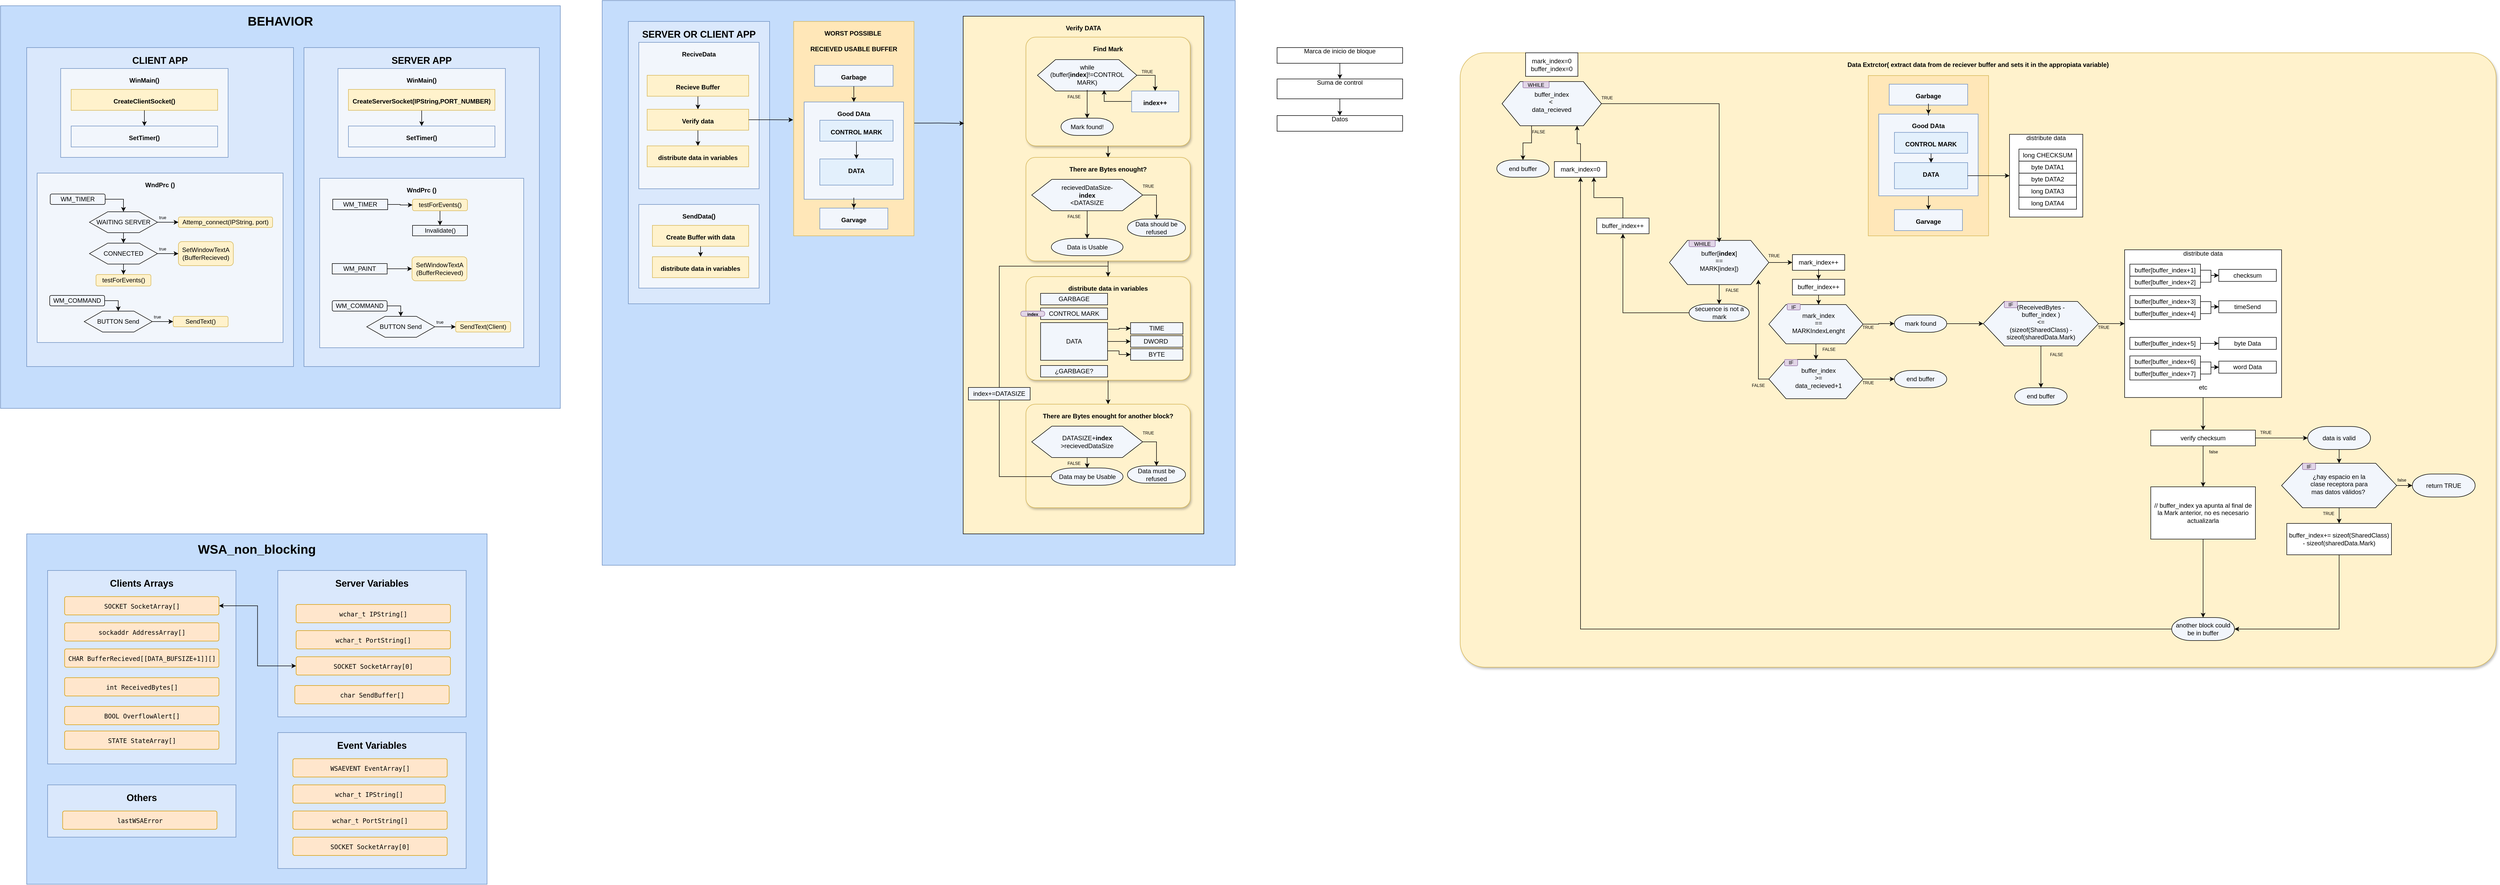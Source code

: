 <mxfile version="13.3.5" type="device"><diagram id="Xph4B9-2o6NYXQAhPef0" name="Página-1"><mxGraphModel dx="3003" dy="3105" grid="1" gridSize="10" guides="1" tooltips="1" connect="1" arrows="1" fold="1" page="1" pageScale="1" pageWidth="827" pageHeight="1169" math="0" shadow="0"><root><mxCell id="0"/><mxCell id="1" parent="0"/><mxCell id="32I5DACtqVOyO4zc-rro-1" value="&lt;h1&gt;WSA_non_blocking&lt;/h1&gt;" style="rounded=0;whiteSpace=wrap;html=1;overflow=fill;container=1;recursiveResize=0;fillColor=#C5DDFC;strokeColor=#6c8ebf;" parent="1" vertex="1"><mxGeometry x="-520" y="30" width="880" height="670" as="geometry"/></mxCell><mxCell id="32I5DACtqVOyO4zc-rro-2" value="&lt;h2&gt;Clients Arrays&lt;/h2&gt;" style="rounded=0;whiteSpace=wrap;html=1;overflow=fill;container=1;recursiveResize=0;fillColor=#dae8fc;strokeColor=#6c8ebf;" parent="32I5DACtqVOyO4zc-rro-1" vertex="1"><mxGeometry x="40" y="70" width="360" height="370" as="geometry"/></mxCell><mxCell id="32I5DACtqVOyO4zc-rro-4" value="&lt;pre&gt;SOCKET SocketArray[]&lt;/pre&gt;" style="rounded=1;whiteSpace=wrap;html=1;overflow=fill;container=1;recursiveResize=0;fillColor=#ffe6cc;strokeColor=#d79b00;arcSize=10;" parent="32I5DACtqVOyO4zc-rro-2" vertex="1"><mxGeometry x="32.5" y="50" width="295" height="35" as="geometry"/></mxCell><mxCell id="32I5DACtqVOyO4zc-rro-5" value="&lt;pre&gt;sockaddr AddressArray[]&lt;/pre&gt;" style="rounded=1;whiteSpace=wrap;html=1;overflow=fill;container=1;recursiveResize=0;fillColor=#ffe6cc;strokeColor=#d79b00;arcSize=10;" parent="32I5DACtqVOyO4zc-rro-2" vertex="1"><mxGeometry x="32.5" y="100" width="295" height="35" as="geometry"/></mxCell><mxCell id="aJtPc3_ktRXyilo8a20V-1" value="&lt;pre&gt;CHAR BufferRecieved[[DATA_BUFSIZE+1]][]&lt;/pre&gt;" style="rounded=1;whiteSpace=wrap;html=1;overflow=fill;container=1;recursiveResize=0;fillColor=#ffe6cc;strokeColor=#d79b00;arcSize=10;" parent="32I5DACtqVOyO4zc-rro-2" vertex="1"><mxGeometry x="32.5" y="150" width="295" height="35" as="geometry"/></mxCell><mxCell id="aJtPc3_ktRXyilo8a20V-3" value="&lt;pre&gt;int ReceivedBytes[]&lt;/pre&gt;" style="rounded=1;whiteSpace=wrap;html=1;overflow=fill;container=1;recursiveResize=0;fillColor=#ffe6cc;strokeColor=#d79b00;arcSize=10;" parent="32I5DACtqVOyO4zc-rro-2" vertex="1"><mxGeometry x="32.5" y="205" width="295" height="35" as="geometry"/></mxCell><mxCell id="aJtPc3_ktRXyilo8a20V-4" value="&lt;pre&gt;BOOL OverflowAlert[]&lt;/pre&gt;" style="rounded=1;whiteSpace=wrap;html=1;overflow=fill;container=1;recursiveResize=0;fillColor=#ffe6cc;strokeColor=#d79b00;arcSize=10;" parent="32I5DACtqVOyO4zc-rro-2" vertex="1"><mxGeometry x="32.5" y="260" width="295" height="35" as="geometry"/></mxCell><mxCell id="aJtPc3_ktRXyilo8a20V-5" value="&lt;pre&gt;STATE StateArray[]&lt;/pre&gt;" style="rounded=1;whiteSpace=wrap;html=1;overflow=fill;container=1;recursiveResize=0;fillColor=#ffe6cc;strokeColor=#d79b00;arcSize=10;" parent="32I5DACtqVOyO4zc-rro-2" vertex="1"><mxGeometry x="32.5" y="307" width="295" height="35" as="geometry"/></mxCell><mxCell id="aJtPc3_ktRXyilo8a20V-6" value="&lt;h2&gt;Server Variables&lt;/h2&gt;" style="rounded=0;whiteSpace=wrap;html=1;overflow=fill;container=1;recursiveResize=0;fillColor=#dae8fc;strokeColor=#6c8ebf;" parent="32I5DACtqVOyO4zc-rro-1" vertex="1"><mxGeometry x="480" y="70" width="360" height="280" as="geometry"/></mxCell><mxCell id="aJtPc3_ktRXyilo8a20V-7" value="&lt;pre&gt;wchar_t IPString[]&lt;/pre&gt;" style="rounded=1;whiteSpace=wrap;html=1;overflow=fill;container=1;recursiveResize=0;fillColor=#ffe6cc;strokeColor=#d79b00;arcSize=10;" parent="aJtPc3_ktRXyilo8a20V-6" vertex="1"><mxGeometry x="35" y="65" width="295" height="35" as="geometry"/></mxCell><mxCell id="aJtPc3_ktRXyilo8a20V-8" value="&lt;pre&gt;wchar_t PortString[]&lt;/pre&gt;" style="rounded=1;whiteSpace=wrap;html=1;overflow=fill;container=1;recursiveResize=0;fillColor=#ffe6cc;strokeColor=#d79b00;arcSize=10;" parent="aJtPc3_ktRXyilo8a20V-6" vertex="1"><mxGeometry x="35" y="115" width="295" height="35" as="geometry"/></mxCell><mxCell id="aJtPc3_ktRXyilo8a20V-9" value="&lt;pre&gt;SOCKET SocketArray[0]&lt;/pre&gt;" style="rounded=1;whiteSpace=wrap;html=1;overflow=fill;container=1;recursiveResize=0;fillColor=#ffe6cc;strokeColor=#d79b00;arcSize=10;" parent="aJtPc3_ktRXyilo8a20V-6" vertex="1"><mxGeometry x="35" y="165" width="295" height="35" as="geometry"/></mxCell><mxCell id="aJtPc3_ktRXyilo8a20V-32" value="&lt;pre&gt;char SendBuffer[]&lt;/pre&gt;" style="rounded=1;whiteSpace=wrap;html=1;overflow=fill;container=1;recursiveResize=0;fillColor=#ffe6cc;strokeColor=#d79b00;arcSize=10;" parent="aJtPc3_ktRXyilo8a20V-6" vertex="1"><mxGeometry x="32.5" y="220" width="295" height="35" as="geometry"/></mxCell><mxCell id="aJtPc3_ktRXyilo8a20V-15" value="&lt;h2&gt;Event Variables&lt;/h2&gt;" style="rounded=0;whiteSpace=wrap;html=1;overflow=fill;container=1;recursiveResize=0;fillColor=#dae8fc;strokeColor=#6c8ebf;" parent="32I5DACtqVOyO4zc-rro-1" vertex="1"><mxGeometry x="480" y="380" width="360" height="260" as="geometry"/></mxCell><mxCell id="aJtPc3_ktRXyilo8a20V-16" value="&lt;pre&gt;wchar_t IPString[]&lt;/pre&gt;" style="rounded=1;whiteSpace=wrap;html=1;overflow=fill;container=1;recursiveResize=0;fillColor=#ffe6cc;strokeColor=#d79b00;arcSize=10;" parent="aJtPc3_ktRXyilo8a20V-15" vertex="1"><mxGeometry x="28.75" y="100" width="291.25" height="35" as="geometry"/></mxCell><mxCell id="aJtPc3_ktRXyilo8a20V-17" value="&lt;pre&gt;wchar_t PortString[]&lt;/pre&gt;" style="rounded=1;whiteSpace=wrap;html=1;overflow=fill;container=1;recursiveResize=0;fillColor=#ffe6cc;strokeColor=#d79b00;arcSize=10;" parent="aJtPc3_ktRXyilo8a20V-15" vertex="1"><mxGeometry x="28.75" y="150" width="295" height="35" as="geometry"/></mxCell><mxCell id="aJtPc3_ktRXyilo8a20V-18" value="&lt;pre&gt;SOCKET SocketArray[0]&lt;/pre&gt;" style="rounded=1;whiteSpace=wrap;html=1;overflow=fill;container=1;recursiveResize=0;fillColor=#ffe6cc;strokeColor=#d79b00;arcSize=10;" parent="aJtPc3_ktRXyilo8a20V-15" vertex="1"><mxGeometry x="28.75" y="200" width="295" height="35" as="geometry"/></mxCell><mxCell id="aJtPc3_ktRXyilo8a20V-19" value="&lt;pre&gt;WSAEVENT EventArray[]&lt;/pre&gt;" style="rounded=1;whiteSpace=wrap;html=1;overflow=fill;container=1;recursiveResize=0;fillColor=#ffe6cc;strokeColor=#d79b00;arcSize=10;" parent="aJtPc3_ktRXyilo8a20V-15" vertex="1"><mxGeometry x="28.75" y="50" width="295" height="35" as="geometry"/></mxCell><mxCell id="aJtPc3_ktRXyilo8a20V-27" value="&lt;h2&gt;Others&lt;/h2&gt;" style="rounded=0;whiteSpace=wrap;html=1;overflow=fill;container=1;recursiveResize=0;fillColor=#dae8fc;strokeColor=#6c8ebf;" parent="32I5DACtqVOyO4zc-rro-1" vertex="1"><mxGeometry x="40" y="480" width="360" height="100" as="geometry"/></mxCell><mxCell id="aJtPc3_ktRXyilo8a20V-31" value="&lt;pre&gt;lastWSAError&lt;/pre&gt;" style="rounded=1;whiteSpace=wrap;html=1;overflow=fill;container=1;recursiveResize=0;fillColor=#ffe6cc;strokeColor=#d79b00;arcSize=10;" parent="aJtPc3_ktRXyilo8a20V-27" vertex="1"><mxGeometry x="28.75" y="50" width="295" height="35" as="geometry"/></mxCell><mxCell id="aJtPc3_ktRXyilo8a20V-14" style="edgeStyle=orthogonalEdgeStyle;rounded=0;orthogonalLoop=1;jettySize=auto;html=1;entryX=0;entryY=0.5;entryDx=0;entryDy=0;startArrow=classic;startFill=1;" parent="32I5DACtqVOyO4zc-rro-1" source="32I5DACtqVOyO4zc-rro-4" target="aJtPc3_ktRXyilo8a20V-9" edge="1"><mxGeometry relative="1" as="geometry"/></mxCell><mxCell id="aJtPc3_ktRXyilo8a20V-33" value="&lt;h1&gt;BEHAVIOR&lt;/h1&gt;" style="rounded=0;whiteSpace=wrap;html=1;fillColor=#C5DDFC;strokeColor=#6c8ebf;overflow=fill;container=1;recursiveResize=0;" parent="1" vertex="1"><mxGeometry x="-570" y="-980" width="1070" height="770" as="geometry"/></mxCell><mxCell id="aJtPc3_ktRXyilo8a20V-35" value="&lt;h2&gt;CLIENT APP&lt;/h2&gt;" style="rounded=0;whiteSpace=wrap;html=1;overflow=fill;container=1;recursiveResize=0;fillColor=#dae8fc;strokeColor=#6c8ebf;" parent="aJtPc3_ktRXyilo8a20V-33" vertex="1"><mxGeometry x="50" y="80" width="510" height="610" as="geometry"/></mxCell><mxCell id="aJtPc3_ktRXyilo8a20V-43" value="&lt;h4&gt;WndPrc ()&lt;/h4&gt;" style="rounded=0;whiteSpace=wrap;html=1;overflow=fill;container=1;recursiveResize=0;fillColor=#F2F6FC;strokeColor=#6c8ebf;" parent="aJtPc3_ktRXyilo8a20V-35" vertex="1"><mxGeometry x="20" y="240" width="470" height="324" as="geometry"/></mxCell><mxCell id="aJtPc3_ktRXyilo8a20V-58" style="edgeStyle=orthogonalEdgeStyle;rounded=0;orthogonalLoop=1;jettySize=auto;html=1;entryX=0.5;entryY=0;entryDx=0;entryDy=0;startArrow=none;startFill=0;exitX=1;exitY=0.5;exitDx=0;exitDy=0;" parent="aJtPc3_ktRXyilo8a20V-43" source="aJtPc3_ktRXyilo8a20V-45" target="aJtPc3_ktRXyilo8a20V-54" edge="1"><mxGeometry relative="1" as="geometry"/></mxCell><mxCell id="aJtPc3_ktRXyilo8a20V-45" value="WM_TIMER" style="rounded=1;whiteSpace=wrap;html=1;fillColor=#F2F6FC;" parent="aJtPc3_ktRXyilo8a20V-43" vertex="1"><mxGeometry x="25" y="40" width="105" height="20" as="geometry"/></mxCell><mxCell id="aJtPc3_ktRXyilo8a20V-47" value="Attemp_connect(IPString, port)" style="rounded=1;whiteSpace=wrap;html=1;fillColor=#fff2cc;strokeColor=#d6b656;" parent="aJtPc3_ktRXyilo8a20V-43" vertex="1"><mxGeometry x="270" y="84" width="180" height="20" as="geometry"/></mxCell><mxCell id="aJtPc3_ktRXyilo8a20V-59" style="edgeStyle=orthogonalEdgeStyle;rounded=0;orthogonalLoop=1;jettySize=auto;html=1;startArrow=none;startFill=0;" parent="aJtPc3_ktRXyilo8a20V-43" source="aJtPc3_ktRXyilo8a20V-54" target="aJtPc3_ktRXyilo8a20V-47" edge="1"><mxGeometry relative="1" as="geometry"/></mxCell><mxCell id="aJtPc3_ktRXyilo8a20V-66" style="edgeStyle=orthogonalEdgeStyle;rounded=0;orthogonalLoop=1;jettySize=auto;html=1;entryX=0.5;entryY=0;entryDx=0;entryDy=0;startArrow=none;startFill=0;" parent="aJtPc3_ktRXyilo8a20V-43" source="aJtPc3_ktRXyilo8a20V-54" target="aJtPc3_ktRXyilo8a20V-61" edge="1"><mxGeometry relative="1" as="geometry"/></mxCell><mxCell id="aJtPc3_ktRXyilo8a20V-54" value="" style="verticalLabelPosition=bottom;verticalAlign=top;html=1;shape=hexagon;perimeter=hexagonPerimeter2;arcSize=6;size=0.27;fillColor=#F2F6FC;overflow=fill;container=1;recursiveResize=0;" parent="aJtPc3_ktRXyilo8a20V-43" vertex="1"><mxGeometry x="100" y="74" width="130" height="40" as="geometry"/></mxCell><mxCell id="aJtPc3_ktRXyilo8a20V-55" value="WAITING SERVER" style="text;html=1;strokeColor=none;fillColor=none;align=center;verticalAlign=middle;whiteSpace=wrap;rounded=0;" parent="aJtPc3_ktRXyilo8a20V-54" vertex="1"><mxGeometry x="5" y="10" width="120" height="20" as="geometry"/></mxCell><mxCell id="aJtPc3_ktRXyilo8a20V-60" value="SetWindowTextA (BufferRecieved)" style="rounded=1;whiteSpace=wrap;html=1;fillColor=#fff2cc;strokeColor=#d6b656;" parent="aJtPc3_ktRXyilo8a20V-43" vertex="1"><mxGeometry x="270" y="131" width="105" height="46" as="geometry"/></mxCell><mxCell id="aJtPc3_ktRXyilo8a20V-86" value="testForEvents()" style="rounded=1;whiteSpace=wrap;html=1;fillColor=#fff2cc;strokeColor=#d6b656;" parent="aJtPc3_ktRXyilo8a20V-43" vertex="1"><mxGeometry x="112.5" y="194" width="105" height="22" as="geometry"/></mxCell><mxCell id="aJtPc3_ktRXyilo8a20V-67" value="" style="edgeStyle=orthogonalEdgeStyle;rounded=0;orthogonalLoop=1;jettySize=auto;html=1;startArrow=none;startFill=0;" parent="aJtPc3_ktRXyilo8a20V-43" source="aJtPc3_ktRXyilo8a20V-61" target="aJtPc3_ktRXyilo8a20V-60" edge="1"><mxGeometry relative="1" as="geometry"/></mxCell><mxCell id="aJtPc3_ktRXyilo8a20V-91" style="edgeStyle=orthogonalEdgeStyle;rounded=0;orthogonalLoop=1;jettySize=auto;html=1;startArrow=none;startFill=0;" parent="aJtPc3_ktRXyilo8a20V-43" source="aJtPc3_ktRXyilo8a20V-61" target="aJtPc3_ktRXyilo8a20V-86" edge="1"><mxGeometry relative="1" as="geometry"/></mxCell><mxCell id="aJtPc3_ktRXyilo8a20V-61" value="" style="verticalLabelPosition=bottom;verticalAlign=top;html=1;shape=hexagon;perimeter=hexagonPerimeter2;arcSize=6;size=0.27;fillColor=#F2F6FC;overflow=fill;container=1;recursiveResize=0;" parent="aJtPc3_ktRXyilo8a20V-43" vertex="1"><mxGeometry x="100" y="134" width="130" height="40" as="geometry"/></mxCell><mxCell id="aJtPc3_ktRXyilo8a20V-62" value="CONNECTED" style="text;html=1;strokeColor=none;fillColor=none;align=center;verticalAlign=middle;whiteSpace=wrap;rounded=0;" parent="aJtPc3_ktRXyilo8a20V-61" vertex="1"><mxGeometry x="5" y="10" width="120" height="20" as="geometry"/></mxCell><mxCell id="aJtPc3_ktRXyilo8a20V-69" value="&lt;font style=&quot;font-size: 8px&quot;&gt;true&lt;/font&gt;" style="text;html=1;strokeColor=none;fillColor=none;align=center;verticalAlign=middle;whiteSpace=wrap;rounded=0;" parent="aJtPc3_ktRXyilo8a20V-43" vertex="1"><mxGeometry x="220" y="74" width="40" height="20" as="geometry"/></mxCell><mxCell id="aJtPc3_ktRXyilo8a20V-70" value="&lt;font style=&quot;font-size: 8px&quot;&gt;true&lt;/font&gt;" style="text;html=1;strokeColor=none;fillColor=none;align=center;verticalAlign=middle;whiteSpace=wrap;rounded=0;" parent="aJtPc3_ktRXyilo8a20V-43" vertex="1"><mxGeometry x="220" y="134" width="40" height="20" as="geometry"/></mxCell><mxCell id="aJtPc3_ktRXyilo8a20V-94" style="edgeStyle=orthogonalEdgeStyle;rounded=0;orthogonalLoop=1;jettySize=auto;html=1;startArrow=none;startFill=0;exitX=1;exitY=0.5;exitDx=0;exitDy=0;" parent="aJtPc3_ktRXyilo8a20V-43" source="aJtPc3_ktRXyilo8a20V-78" target="aJtPc3_ktRXyilo8a20V-83" edge="1"><mxGeometry relative="1" as="geometry"/></mxCell><mxCell id="aJtPc3_ktRXyilo8a20V-78" value="WM_COMMAND" style="rounded=1;whiteSpace=wrap;html=1;fillColor=#F2F6FC;" parent="aJtPc3_ktRXyilo8a20V-43" vertex="1"><mxGeometry x="24" y="234" width="105" height="20" as="geometry"/></mxCell><mxCell id="aJtPc3_ktRXyilo8a20V-81" value="SendText()" style="rounded=1;whiteSpace=wrap;html=1;fillColor=#fff2cc;strokeColor=#d6b656;" parent="aJtPc3_ktRXyilo8a20V-43" vertex="1"><mxGeometry x="260" y="274" width="105" height="20" as="geometry"/></mxCell><mxCell id="aJtPc3_ktRXyilo8a20V-82" value="" style="edgeStyle=orthogonalEdgeStyle;rounded=0;orthogonalLoop=1;jettySize=auto;html=1;startArrow=none;startFill=0;" parent="aJtPc3_ktRXyilo8a20V-43" source="aJtPc3_ktRXyilo8a20V-83" target="aJtPc3_ktRXyilo8a20V-81" edge="1"><mxGeometry relative="1" as="geometry"/></mxCell><mxCell id="aJtPc3_ktRXyilo8a20V-83" value="" style="verticalLabelPosition=bottom;verticalAlign=top;html=1;shape=hexagon;perimeter=hexagonPerimeter2;arcSize=6;size=0.27;fillColor=#F2F6FC;overflow=fill;container=1;recursiveResize=0;" parent="aJtPc3_ktRXyilo8a20V-43" vertex="1"><mxGeometry x="90" y="264" width="130" height="40" as="geometry"/></mxCell><mxCell id="aJtPc3_ktRXyilo8a20V-84" value="BUTTON Send" style="text;html=1;strokeColor=none;fillColor=none;align=center;verticalAlign=middle;whiteSpace=wrap;rounded=0;" parent="aJtPc3_ktRXyilo8a20V-83" vertex="1"><mxGeometry x="5" y="10" width="120" height="20" as="geometry"/></mxCell><mxCell id="aJtPc3_ktRXyilo8a20V-85" value="&lt;font style=&quot;font-size: 8px&quot;&gt;true&lt;/font&gt;" style="text;html=1;strokeColor=none;fillColor=none;align=center;verticalAlign=middle;whiteSpace=wrap;rounded=0;" parent="aJtPc3_ktRXyilo8a20V-43" vertex="1"><mxGeometry x="210" y="264" width="40" height="20" as="geometry"/></mxCell><mxCell id="aJtPc3_ktRXyilo8a20V-48" value="&lt;h4&gt;WinMain()&lt;/h4&gt;" style="rounded=0;whiteSpace=wrap;html=1;overflow=fill;container=1;recursiveResize=0;fillColor=#F2F6FC;strokeColor=#6c8ebf;" parent="aJtPc3_ktRXyilo8a20V-35" vertex="1"><mxGeometry x="65" y="40" width="320" height="170" as="geometry"/></mxCell><mxCell id="aJtPc3_ktRXyilo8a20V-56" value="&lt;h4&gt;CreateClientSocket()&lt;/h4&gt;" style="rounded=0;whiteSpace=wrap;html=1;overflow=fill;container=1;recursiveResize=0;fillColor=#fff2cc;strokeColor=#d6b656;" parent="aJtPc3_ktRXyilo8a20V-48" vertex="1"><mxGeometry x="20" y="40" width="280" height="40" as="geometry"/></mxCell><mxCell id="aJtPc3_ktRXyilo8a20V-77" style="edgeStyle=orthogonalEdgeStyle;rounded=0;orthogonalLoop=1;jettySize=auto;html=1;startArrow=none;startFill=0;" parent="aJtPc3_ktRXyilo8a20V-48" source="aJtPc3_ktRXyilo8a20V-56" target="aJtPc3_ktRXyilo8a20V-74" edge="1"><mxGeometry relative="1" as="geometry"><mxPoint x="160" y="150" as="sourcePoint"/></mxGeometry></mxCell><mxCell id="aJtPc3_ktRXyilo8a20V-74" value="&lt;h4&gt;SetTimer()&lt;/h4&gt;" style="rounded=0;whiteSpace=wrap;html=1;overflow=fill;container=1;recursiveResize=0;fillColor=#F2F6FC;strokeColor=#6c8ebf;" parent="aJtPc3_ktRXyilo8a20V-48" vertex="1"><mxGeometry x="20" y="110" width="280" height="40" as="geometry"/></mxCell><mxCell id="aJtPc3_ktRXyilo8a20V-95" value="&lt;h2&gt;SERVER APP&lt;/h2&gt;" style="rounded=0;whiteSpace=wrap;html=1;overflow=fill;container=1;recursiveResize=0;fillColor=#dae8fc;strokeColor=#6c8ebf;" parent="aJtPc3_ktRXyilo8a20V-33" vertex="1"><mxGeometry x="580" y="80" width="450" height="610" as="geometry"/></mxCell><mxCell id="aJtPc3_ktRXyilo8a20V-96" value="&lt;h4&gt;WndPrc ()&lt;/h4&gt;" style="rounded=0;whiteSpace=wrap;html=1;overflow=fill;container=1;recursiveResize=0;fillColor=#F2F6FC;strokeColor=#6c8ebf;" parent="aJtPc3_ktRXyilo8a20V-95" vertex="1"><mxGeometry x="30" y="250" width="390" height="324" as="geometry"/></mxCell><mxCell id="aJtPc3_ktRXyilo8a20V-127" style="edgeStyle=orthogonalEdgeStyle;rounded=0;orthogonalLoop=1;jettySize=auto;html=1;startArrow=none;startFill=0;" parent="aJtPc3_ktRXyilo8a20V-96" source="aJtPc3_ktRXyilo8a20V-98" target="aJtPc3_ktRXyilo8a20V-126" edge="1"><mxGeometry relative="1" as="geometry"/></mxCell><mxCell id="aJtPc3_ktRXyilo8a20V-98" value="WM_TIMER" style="rounded=1;whiteSpace=wrap;html=1;fillColor=#F2F6FC;arcSize=0;" parent="aJtPc3_ktRXyilo8a20V-96" vertex="1"><mxGeometry x="25" y="40" width="105" height="20" as="geometry"/></mxCell><mxCell id="aJtPc3_ktRXyilo8a20V-133" style="edgeStyle=orthogonalEdgeStyle;rounded=0;orthogonalLoop=1;jettySize=auto;html=1;entryX=0;entryY=0.5;entryDx=0;entryDy=0;startArrow=none;startFill=0;" parent="aJtPc3_ktRXyilo8a20V-96" source="aJtPc3_ktRXyilo8a20V-131" target="aJtPc3_ktRXyilo8a20V-132" edge="1"><mxGeometry relative="1" as="geometry"/></mxCell><mxCell id="aJtPc3_ktRXyilo8a20V-131" value="WM_PAINT" style="rounded=1;whiteSpace=wrap;html=1;fillColor=#F2F6FC;arcSize=0;" parent="aJtPc3_ktRXyilo8a20V-96" vertex="1"><mxGeometry x="24" y="163" width="105" height="20" as="geometry"/></mxCell><mxCell id="aJtPc3_ktRXyilo8a20V-128" value="Invalidate()" style="rounded=1;whiteSpace=wrap;html=1;fillColor=#F2F6FC;arcSize=0;" parent="aJtPc3_ktRXyilo8a20V-96" vertex="1"><mxGeometry x="177.5" y="90" width="105" height="20" as="geometry"/></mxCell><mxCell id="aJtPc3_ktRXyilo8a20V-100" style="edgeStyle=orthogonalEdgeStyle;rounded=0;orthogonalLoop=1;jettySize=auto;html=1;startArrow=none;startFill=0;" parent="aJtPc3_ktRXyilo8a20V-96" edge="1"><mxGeometry relative="1" as="geometry"><mxPoint x="230" y="94" as="sourcePoint"/></mxGeometry></mxCell><mxCell id="aJtPc3_ktRXyilo8a20V-101" style="edgeStyle=orthogonalEdgeStyle;rounded=0;orthogonalLoop=1;jettySize=auto;html=1;entryX=0.5;entryY=0;entryDx=0;entryDy=0;startArrow=none;startFill=0;" parent="aJtPc3_ktRXyilo8a20V-96" edge="1"><mxGeometry relative="1" as="geometry"><mxPoint x="165" y="114" as="sourcePoint"/></mxGeometry></mxCell><mxCell id="aJtPc3_ktRXyilo8a20V-106" value="" style="edgeStyle=orthogonalEdgeStyle;rounded=0;orthogonalLoop=1;jettySize=auto;html=1;startArrow=none;startFill=0;" parent="aJtPc3_ktRXyilo8a20V-96" edge="1"><mxGeometry relative="1" as="geometry"><mxPoint x="270" y="154" as="targetPoint"/></mxGeometry></mxCell><mxCell id="aJtPc3_ktRXyilo8a20V-112" style="edgeStyle=orthogonalEdgeStyle;rounded=0;orthogonalLoop=1;jettySize=auto;html=1;startArrow=none;startFill=0;exitX=1;exitY=0.5;exitDx=0;exitDy=0;" parent="aJtPc3_ktRXyilo8a20V-96" source="aJtPc3_ktRXyilo8a20V-113" target="aJtPc3_ktRXyilo8a20V-116" edge="1"><mxGeometry relative="1" as="geometry"/></mxCell><mxCell id="aJtPc3_ktRXyilo8a20V-113" value="WM_COMMAND" style="rounded=1;whiteSpace=wrap;html=1;fillColor=#F2F6FC;" parent="aJtPc3_ktRXyilo8a20V-96" vertex="1"><mxGeometry x="24" y="234" width="105" height="20" as="geometry"/></mxCell><mxCell id="aJtPc3_ktRXyilo8a20V-114" value="SendText(Client)" style="rounded=1;whiteSpace=wrap;html=1;fillColor=#fff2cc;strokeColor=#d6b656;" parent="aJtPc3_ktRXyilo8a20V-96" vertex="1"><mxGeometry x="260" y="274" width="105" height="20" as="geometry"/></mxCell><mxCell id="aJtPc3_ktRXyilo8a20V-115" value="" style="edgeStyle=orthogonalEdgeStyle;rounded=0;orthogonalLoop=1;jettySize=auto;html=1;startArrow=none;startFill=0;" parent="aJtPc3_ktRXyilo8a20V-96" source="aJtPc3_ktRXyilo8a20V-116" target="aJtPc3_ktRXyilo8a20V-114" edge="1"><mxGeometry relative="1" as="geometry"/></mxCell><mxCell id="aJtPc3_ktRXyilo8a20V-116" value="" style="verticalLabelPosition=bottom;verticalAlign=top;html=1;shape=hexagon;perimeter=hexagonPerimeter2;arcSize=6;size=0.27;fillColor=#F2F6FC;overflow=fill;container=1;recursiveResize=0;" parent="aJtPc3_ktRXyilo8a20V-96" vertex="1"><mxGeometry x="90" y="264" width="130" height="40" as="geometry"/></mxCell><mxCell id="aJtPc3_ktRXyilo8a20V-117" value="BUTTON Send" style="text;html=1;strokeColor=none;fillColor=none;align=center;verticalAlign=middle;whiteSpace=wrap;rounded=0;" parent="aJtPc3_ktRXyilo8a20V-116" vertex="1"><mxGeometry x="5" y="10" width="120" height="20" as="geometry"/></mxCell><mxCell id="aJtPc3_ktRXyilo8a20V-118" value="&lt;font style=&quot;font-size: 8px&quot;&gt;true&lt;/font&gt;" style="text;html=1;strokeColor=none;fillColor=none;align=center;verticalAlign=middle;whiteSpace=wrap;rounded=0;" parent="aJtPc3_ktRXyilo8a20V-96" vertex="1"><mxGeometry x="210" y="264" width="40" height="20" as="geometry"/></mxCell><mxCell id="aJtPc3_ktRXyilo8a20V-130" value="" style="edgeStyle=orthogonalEdgeStyle;rounded=0;orthogonalLoop=1;jettySize=auto;html=1;startArrow=none;startFill=0;entryX=0.5;entryY=0;entryDx=0;entryDy=0;" parent="aJtPc3_ktRXyilo8a20V-96" source="aJtPc3_ktRXyilo8a20V-126" target="aJtPc3_ktRXyilo8a20V-128" edge="1"><mxGeometry relative="1" as="geometry"><mxPoint x="230" y="142" as="targetPoint"/></mxGeometry></mxCell><mxCell id="aJtPc3_ktRXyilo8a20V-126" value="testForEvents()" style="rounded=1;whiteSpace=wrap;html=1;fillColor=#fff2cc;strokeColor=#d6b656;" parent="aJtPc3_ktRXyilo8a20V-96" vertex="1"><mxGeometry x="177.5" y="40" width="105" height="22" as="geometry"/></mxCell><mxCell id="aJtPc3_ktRXyilo8a20V-132" value="SetWindowTextA (BufferRecieved)" style="rounded=1;whiteSpace=wrap;html=1;fillColor=#fff2cc;strokeColor=#d6b656;" parent="aJtPc3_ktRXyilo8a20V-96" vertex="1"><mxGeometry x="176.5" y="150" width="105" height="46" as="geometry"/></mxCell><mxCell id="aJtPc3_ktRXyilo8a20V-119" value="&lt;h4&gt;WinMain()&lt;/h4&gt;" style="rounded=0;whiteSpace=wrap;html=1;overflow=fill;container=1;recursiveResize=0;fillColor=#F2F6FC;strokeColor=#6c8ebf;" parent="aJtPc3_ktRXyilo8a20V-95" vertex="1"><mxGeometry x="65" y="40" width="320" height="170" as="geometry"/></mxCell><mxCell id="aJtPc3_ktRXyilo8a20V-125" style="edgeStyle=orthogonalEdgeStyle;rounded=0;orthogonalLoop=1;jettySize=auto;html=1;startArrow=none;startFill=0;" parent="aJtPc3_ktRXyilo8a20V-119" source="aJtPc3_ktRXyilo8a20V-121" target="aJtPc3_ktRXyilo8a20V-124" edge="1"><mxGeometry relative="1" as="geometry"/></mxCell><mxCell id="aJtPc3_ktRXyilo8a20V-121" value="&lt;h4&gt;CreateServerSocket(IPString,PORT_NUMBER)&lt;/h4&gt;" style="rounded=0;whiteSpace=wrap;html=1;overflow=fill;container=1;recursiveResize=0;fillColor=#fff2cc;strokeColor=#d6b656;" parent="aJtPc3_ktRXyilo8a20V-119" vertex="1"><mxGeometry x="20" y="40" width="280" height="40" as="geometry"/></mxCell><mxCell id="aJtPc3_ktRXyilo8a20V-124" value="&lt;h4&gt;SetTimer()&lt;/h4&gt;" style="rounded=0;whiteSpace=wrap;html=1;overflow=fill;container=1;recursiveResize=0;fillColor=#F2F6FC;strokeColor=#6c8ebf;" parent="aJtPc3_ktRXyilo8a20V-119" vertex="1"><mxGeometry x="20" y="110" width="280" height="40" as="geometry"/></mxCell><mxCell id="zZdED3oBS8Y4S1SL5Dn_-1" value="&lt;h1&gt;&lt;br&gt;&lt;/h1&gt;" style="rounded=0;whiteSpace=wrap;html=1;fillColor=#C5DDFC;strokeColor=#6c8ebf;overflow=fill;container=1;recursiveResize=0;" parent="1" vertex="1"><mxGeometry x="580" y="-990" width="1210" height="1080" as="geometry"/></mxCell><mxCell id="zZdED3oBS8Y4S1SL5Dn_-2" value="&lt;h2&gt;SERVER OR CLIENT APP&lt;/h2&gt;" style="rounded=0;whiteSpace=wrap;html=1;overflow=fill;container=1;recursiveResize=0;fillColor=#dae8fc;strokeColor=#6c8ebf;" parent="zZdED3oBS8Y4S1SL5Dn_-1" vertex="1"><mxGeometry x="50" y="40" width="270" height="540" as="geometry"/></mxCell><mxCell id="zZdED3oBS8Y4S1SL5Dn_-3" value="&lt;h4&gt;SendData()&lt;/h4&gt;" style="rounded=0;whiteSpace=wrap;html=1;overflow=fill;container=1;recursiveResize=0;fillColor=#F2F6FC;strokeColor=#6c8ebf;" parent="zZdED3oBS8Y4S1SL5Dn_-2" vertex="1"><mxGeometry x="20" y="350" width="230" height="160" as="geometry"/></mxCell><mxCell id="zZdED3oBS8Y4S1SL5Dn_-60" value="&lt;h4&gt;Create Buffer with data&lt;/h4&gt;" style="rounded=0;whiteSpace=wrap;html=1;overflow=fill;container=1;recursiveResize=0;fillColor=#fff2cc;strokeColor=#d6b656;" parent="zZdED3oBS8Y4S1SL5Dn_-3" vertex="1"><mxGeometry x="26" y="40" width="184" height="40" as="geometry"/></mxCell><mxCell id="zZdED3oBS8Y4S1SL5Dn_-59" value="" style="edgeStyle=orthogonalEdgeStyle;rounded=0;orthogonalLoop=1;jettySize=auto;html=1;" parent="zZdED3oBS8Y4S1SL5Dn_-3" source="zZdED3oBS8Y4S1SL5Dn_-60" target="zZdED3oBS8Y4S1SL5Dn_-63" edge="1"><mxGeometry relative="1" as="geometry"><mxPoint x="176" y="139" as="targetPoint"/></mxGeometry></mxCell><mxCell id="zZdED3oBS8Y4S1SL5Dn_-63" value="&lt;h4&gt;distribute data in variables&lt;/h4&gt;" style="rounded=0;whiteSpace=wrap;html=1;overflow=fill;container=1;recursiveResize=0;fillColor=#fff2cc;strokeColor=#d6b656;" parent="zZdED3oBS8Y4S1SL5Dn_-3" vertex="1"><mxGeometry x="26" y="100" width="184" height="40" as="geometry"/></mxCell><mxCell id="zZdED3oBS8Y4S1SL5Dn_-26" value="&lt;h4&gt;ReciveData&lt;/h4&gt;" style="rounded=0;whiteSpace=wrap;html=1;overflow=fill;container=1;recursiveResize=0;fillColor=#F2F6FC;strokeColor=#6c8ebf;" parent="zZdED3oBS8Y4S1SL5Dn_-2" vertex="1"><mxGeometry x="20" y="40" width="230" height="280" as="geometry"/></mxCell><mxCell id="zZdED3oBS8Y4S1SL5Dn_-56" value="" style="edgeStyle=orthogonalEdgeStyle;rounded=0;orthogonalLoop=1;jettySize=auto;html=1;" parent="zZdED3oBS8Y4S1SL5Dn_-26" source="zZdED3oBS8Y4S1SL5Dn_-54" target="zZdED3oBS8Y4S1SL5Dn_-55" edge="1"><mxGeometry relative="1" as="geometry"/></mxCell><mxCell id="zZdED3oBS8Y4S1SL5Dn_-54" value="&lt;h4&gt;Recieve Buffer&lt;/h4&gt;" style="rounded=0;whiteSpace=wrap;html=1;overflow=fill;container=1;recursiveResize=0;fillColor=#fff2cc;strokeColor=#d6b656;" parent="zZdED3oBS8Y4S1SL5Dn_-26" vertex="1"><mxGeometry x="16" y="63" width="194" height="40" as="geometry"/></mxCell><mxCell id="zZdED3oBS8Y4S1SL5Dn_-58" value="" style="edgeStyle=orthogonalEdgeStyle;rounded=0;orthogonalLoop=1;jettySize=auto;html=1;" parent="zZdED3oBS8Y4S1SL5Dn_-26" source="zZdED3oBS8Y4S1SL5Dn_-55" target="zZdED3oBS8Y4S1SL5Dn_-57" edge="1"><mxGeometry relative="1" as="geometry"/></mxCell><mxCell id="zZdED3oBS8Y4S1SL5Dn_-55" value="&lt;h4&gt;Verify data&lt;/h4&gt;" style="rounded=0;whiteSpace=wrap;html=1;overflow=fill;container=1;recursiveResize=0;fillColor=#fff2cc;strokeColor=#d6b656;" parent="zZdED3oBS8Y4S1SL5Dn_-26" vertex="1"><mxGeometry x="16" y="128" width="194" height="40" as="geometry"/></mxCell><mxCell id="zZdED3oBS8Y4S1SL5Dn_-57" value="&lt;h4&gt;distribute data in variables&lt;/h4&gt;" style="rounded=0;whiteSpace=wrap;html=1;overflow=fill;container=1;recursiveResize=0;fillColor=#fff2cc;strokeColor=#d6b656;" parent="zZdED3oBS8Y4S1SL5Dn_-26" vertex="1"><mxGeometry x="16" y="198" width="194" height="40" as="geometry"/></mxCell><mxCell id="zZdED3oBS8Y4S1SL5Dn_-30" value="&lt;h4&gt;Verify DATA&lt;/h4&gt;" style="rounded=0;whiteSpace=wrap;html=1;overflow=fill;container=1;recursiveResize=0;fillColor=#fff2cc;" parent="zZdED3oBS8Y4S1SL5Dn_-1" vertex="1"><mxGeometry x="690" y="30" width="460" height="990" as="geometry"/></mxCell><mxCell id="zZdED3oBS8Y4S1SL5Dn_-115" style="edgeStyle=orthogonalEdgeStyle;rounded=0;orthogonalLoop=1;jettySize=auto;html=1;" parent="zZdED3oBS8Y4S1SL5Dn_-30" source="zZdED3oBS8Y4S1SL5Dn_-78" target="zZdED3oBS8Y4S1SL5Dn_-99" edge="1"><mxGeometry relative="1" as="geometry"/></mxCell><mxCell id="zZdED3oBS8Y4S1SL5Dn_-78" value="&lt;h4&gt;Find Mark&lt;/h4&gt;" style="rounded=1;whiteSpace=wrap;html=1;overflow=fill;container=1;recursiveResize=0;fillColor=#fff2cc;strokeColor=#d6b656;shadow=1;arcSize=9;" parent="zZdED3oBS8Y4S1SL5Dn_-30" vertex="1"><mxGeometry x="120" y="40" width="314" height="208" as="geometry"/></mxCell><mxCell id="zZdED3oBS8Y4S1SL5Dn_-91" style="edgeStyle=orthogonalEdgeStyle;rounded=0;orthogonalLoop=1;jettySize=auto;html=1;exitX=1;exitY=0.5;exitDx=0;exitDy=0;" parent="zZdED3oBS8Y4S1SL5Dn_-78" source="zZdED3oBS8Y4S1SL5Dn_-79" target="zZdED3oBS8Y4S1SL5Dn_-87" edge="1"><mxGeometry relative="1" as="geometry"/></mxCell><mxCell id="zZdED3oBS8Y4S1SL5Dn_-79" value="" style="verticalLabelPosition=bottom;verticalAlign=top;html=1;shape=hexagon;perimeter=hexagonPerimeter2;arcSize=6;size=0.182;rounded=0;shadow=0;fillColor=#F2F6FC;collapsible=1;container=1;recursiveResize=0;" parent="zZdED3oBS8Y4S1SL5Dn_-78" vertex="1"><mxGeometry x="22" y="43" width="190" height="60" as="geometry"/></mxCell><mxCell id="zZdED3oBS8Y4S1SL5Dn_-80" value="while&lt;br&gt;(buffer[&lt;b&gt;index&lt;/b&gt;]!=CONTROL MARK)" style="text;html=1;strokeColor=none;fillColor=none;align=center;verticalAlign=middle;whiteSpace=wrap;rounded=0;shadow=0;" parent="zZdED3oBS8Y4S1SL5Dn_-79" vertex="1"><mxGeometry x="30" width="130" height="58" as="geometry"/></mxCell><mxCell id="zZdED3oBS8Y4S1SL5Dn_-92" style="edgeStyle=orthogonalEdgeStyle;rounded=0;orthogonalLoop=1;jettySize=auto;html=1;entryX=0.75;entryY=1;entryDx=0;entryDy=0;exitX=0;exitY=0.5;exitDx=0;exitDy=0;" parent="zZdED3oBS8Y4S1SL5Dn_-78" source="zZdED3oBS8Y4S1SL5Dn_-87" target="zZdED3oBS8Y4S1SL5Dn_-80" edge="1"><mxGeometry relative="1" as="geometry"/></mxCell><mxCell id="zZdED3oBS8Y4S1SL5Dn_-87" value="&lt;h4&gt;index++&lt;/h4&gt;" style="rounded=0;whiteSpace=wrap;html=1;overflow=fill;container=1;recursiveResize=0;fillColor=#F2F6FC;strokeColor=#6c8ebf;" parent="zZdED3oBS8Y4S1SL5Dn_-78" vertex="1"><mxGeometry x="202" y="103" width="90" height="40" as="geometry"/></mxCell><mxCell id="zZdED3oBS8Y4S1SL5Dn_-88" style="edgeStyle=orthogonalEdgeStyle;rounded=0;orthogonalLoop=1;jettySize=auto;html=1;startArrow=none;startFill=0;" parent="zZdED3oBS8Y4S1SL5Dn_-87" edge="1"><mxGeometry relative="1" as="geometry"><mxPoint x="230" y="94" as="sourcePoint"/></mxGeometry></mxCell><mxCell id="zZdED3oBS8Y4S1SL5Dn_-89" style="edgeStyle=orthogonalEdgeStyle;rounded=0;orthogonalLoop=1;jettySize=auto;html=1;entryX=0.5;entryY=0;entryDx=0;entryDy=0;startArrow=none;startFill=0;" parent="zZdED3oBS8Y4S1SL5Dn_-87" edge="1"><mxGeometry relative="1" as="geometry"><mxPoint x="165" y="114" as="sourcePoint"/></mxGeometry></mxCell><mxCell id="zZdED3oBS8Y4S1SL5Dn_-90" value="" style="edgeStyle=orthogonalEdgeStyle;rounded=0;orthogonalLoop=1;jettySize=auto;html=1;startArrow=none;startFill=0;" parent="zZdED3oBS8Y4S1SL5Dn_-87" edge="1"><mxGeometry relative="1" as="geometry"><mxPoint x="270" y="154" as="targetPoint"/></mxGeometry></mxCell><mxCell id="zZdED3oBS8Y4S1SL5Dn_-95" value="&lt;font style=&quot;font-size: 8px&quot;&gt;TRUE&lt;/font&gt;" style="text;html=1;strokeColor=none;fillColor=none;align=center;verticalAlign=middle;whiteSpace=wrap;rounded=0;shadow=0;" parent="zZdED3oBS8Y4S1SL5Dn_-78" vertex="1"><mxGeometry x="212" y="55" width="40" height="20" as="geometry"/></mxCell><mxCell id="zZdED3oBS8Y4S1SL5Dn_-96" value="&lt;font style=&quot;font-size: 8px&quot;&gt;FALSE&lt;/font&gt;" style="text;html=1;strokeColor=none;fillColor=none;align=center;verticalAlign=middle;whiteSpace=wrap;rounded=0;shadow=0;" parent="zZdED3oBS8Y4S1SL5Dn_-78" vertex="1"><mxGeometry x="72" y="103" width="40" height="20" as="geometry"/></mxCell><mxCell id="zZdED3oBS8Y4S1SL5Dn_-97" value="Mark found!" style="strokeWidth=1;html=1;shape=mxgraph.flowchart.terminator;whiteSpace=wrap;rounded=0;shadow=0;fillColor=#F2F6FC;" parent="zZdED3oBS8Y4S1SL5Dn_-78" vertex="1"><mxGeometry x="67" y="155" width="100" height="33" as="geometry"/></mxCell><mxCell id="zZdED3oBS8Y4S1SL5Dn_-98" style="edgeStyle=orthogonalEdgeStyle;rounded=0;orthogonalLoop=1;jettySize=auto;html=1;entryX=0.5;entryY=0;entryDx=0;entryDy=0;entryPerimeter=0;" parent="zZdED3oBS8Y4S1SL5Dn_-78" source="zZdED3oBS8Y4S1SL5Dn_-80" target="zZdED3oBS8Y4S1SL5Dn_-97" edge="1"><mxGeometry relative="1" as="geometry"/></mxCell><mxCell id="zZdED3oBS8Y4S1SL5Dn_-125" value="" style="edgeStyle=orthogonalEdgeStyle;rounded=0;orthogonalLoop=1;jettySize=auto;html=1;" parent="zZdED3oBS8Y4S1SL5Dn_-30" source="zZdED3oBS8Y4S1SL5Dn_-99" target="zZdED3oBS8Y4S1SL5Dn_-116" edge="1"><mxGeometry relative="1" as="geometry"/></mxCell><mxCell id="zZdED3oBS8Y4S1SL5Dn_-99" value="&lt;h4&gt;There are Bytes enought?&lt;/h4&gt;" style="rounded=1;whiteSpace=wrap;html=1;overflow=fill;container=1;recursiveResize=0;fillColor=#fff2cc;strokeColor=#d6b656;shadow=1;arcSize=9;" parent="zZdED3oBS8Y4S1SL5Dn_-30" vertex="1"><mxGeometry x="120" y="270" width="314" height="198" as="geometry"/></mxCell><mxCell id="zZdED3oBS8Y4S1SL5Dn_-108" value="&lt;font style=&quot;font-size: 8px&quot;&gt;TRUE&lt;/font&gt;" style="text;html=1;strokeColor=none;fillColor=none;align=center;verticalAlign=middle;whiteSpace=wrap;rounded=0;shadow=0;" parent="zZdED3oBS8Y4S1SL5Dn_-99" vertex="1"><mxGeometry x="214" y="44" width="40" height="20" as="geometry"/></mxCell><mxCell id="zZdED3oBS8Y4S1SL5Dn_-109" value="&lt;font style=&quot;font-size: 8px&quot;&gt;FALSE&lt;/font&gt;" style="text;html=1;strokeColor=none;fillColor=none;align=center;verticalAlign=middle;whiteSpace=wrap;rounded=0;shadow=0;" parent="zZdED3oBS8Y4S1SL5Dn_-99" vertex="1"><mxGeometry x="72" y="102" width="40" height="20" as="geometry"/></mxCell><mxCell id="zZdED3oBS8Y4S1SL5Dn_-110" value="&lt;h4&gt;&lt;span style=&quot;font-weight: normal&quot;&gt;Data is Usable&lt;/span&gt;&lt;/h4&gt;" style="strokeWidth=1;html=1;shape=mxgraph.flowchart.terminator;whiteSpace=wrap;rounded=0;shadow=0;fillColor=#F2F6FC;" parent="zZdED3oBS8Y4S1SL5Dn_-99" vertex="1"><mxGeometry x="48.5" y="155" width="137" height="33" as="geometry"/></mxCell><mxCell id="zZdED3oBS8Y4S1SL5Dn_-112" value="&lt;h4&gt;&lt;span style=&quot;font-weight: normal&quot;&gt;Data should be refused&lt;/span&gt;&lt;br&gt;&lt;/h4&gt;" style="strokeWidth=1;html=1;shape=mxgraph.flowchart.terminator;whiteSpace=wrap;rounded=0;shadow=0;fillColor=#F2F6FC;" parent="zZdED3oBS8Y4S1SL5Dn_-99" vertex="1"><mxGeometry x="194" y="118" width="111" height="33" as="geometry"/></mxCell><mxCell id="zZdED3oBS8Y4S1SL5Dn_-111" style="edgeStyle=orthogonalEdgeStyle;rounded=0;orthogonalLoop=1;jettySize=auto;html=1;entryX=0.5;entryY=0;entryDx=0;entryDy=0;entryPerimeter=0;" parent="zZdED3oBS8Y4S1SL5Dn_-99" source="zZdED3oBS8Y4S1SL5Dn_-102" target="zZdED3oBS8Y4S1SL5Dn_-110" edge="1"><mxGeometry relative="1" as="geometry"/></mxCell><mxCell id="zZdED3oBS8Y4S1SL5Dn_-113" style="edgeStyle=orthogonalEdgeStyle;rounded=0;orthogonalLoop=1;jettySize=auto;html=1;exitX=1;exitY=0.5;exitDx=0;exitDy=0;" parent="zZdED3oBS8Y4S1SL5Dn_-99" source="zZdED3oBS8Y4S1SL5Dn_-101" target="zZdED3oBS8Y4S1SL5Dn_-112" edge="1"><mxGeometry relative="1" as="geometry"/></mxCell><mxCell id="zZdED3oBS8Y4S1SL5Dn_-101" value="" style="verticalLabelPosition=bottom;verticalAlign=top;html=1;shape=hexagon;perimeter=hexagonPerimeter2;arcSize=6;size=0.182;rounded=0;shadow=0;fillColor=#F2F6FC;collapsible=1;container=1;recursiveResize=0;" parent="zZdED3oBS8Y4S1SL5Dn_-99" vertex="1"><mxGeometry x="11" y="42" width="212" height="60" as="geometry"/></mxCell><mxCell id="zZdED3oBS8Y4S1SL5Dn_-102" value="&lt;br&gt;recievedDataSize-&lt;b&gt;index&lt;/b&gt;&lt;br&gt;&amp;lt;DATASIZE" style="text;html=1;strokeColor=none;fillColor=none;align=center;verticalAlign=middle;whiteSpace=wrap;rounded=0;shadow=0;" parent="zZdED3oBS8Y4S1SL5Dn_-101" vertex="1"><mxGeometry x="41" y="6" width="130" height="34" as="geometry"/></mxCell><mxCell id="zZdED3oBS8Y4S1SL5Dn_-139" value="&lt;h4&gt;There are Bytes enought for another block?&lt;/h4&gt;" style="rounded=1;whiteSpace=wrap;html=1;overflow=fill;container=1;recursiveResize=0;fillColor=#fff2cc;strokeColor=#d6b656;shadow=1;arcSize=9;" parent="zZdED3oBS8Y4S1SL5Dn_-30" vertex="1"><mxGeometry x="120" y="742" width="314" height="198" as="geometry"/></mxCell><mxCell id="zZdED3oBS8Y4S1SL5Dn_-140" value="&lt;font style=&quot;font-size: 8px&quot;&gt;TRUE&lt;/font&gt;" style="text;html=1;strokeColor=none;fillColor=none;align=center;verticalAlign=middle;whiteSpace=wrap;rounded=0;shadow=0;" parent="zZdED3oBS8Y4S1SL5Dn_-139" vertex="1"><mxGeometry x="214" y="44" width="40" height="20" as="geometry"/></mxCell><mxCell id="zZdED3oBS8Y4S1SL5Dn_-141" value="&lt;font style=&quot;font-size: 8px&quot;&gt;FALSE&lt;/font&gt;" style="text;html=1;strokeColor=none;fillColor=none;align=center;verticalAlign=middle;whiteSpace=wrap;rounded=0;shadow=0;" parent="zZdED3oBS8Y4S1SL5Dn_-139" vertex="1"><mxGeometry x="72" y="102" width="40" height="20" as="geometry"/></mxCell><mxCell id="zZdED3oBS8Y4S1SL5Dn_-142" value="&lt;h4&gt;&lt;span style=&quot;font-weight: normal&quot;&gt;Data may be Usable&lt;/span&gt;&lt;/h4&gt;" style="strokeWidth=1;html=1;shape=mxgraph.flowchart.terminator;whiteSpace=wrap;rounded=0;shadow=0;fillColor=#F2F6FC;" parent="zZdED3oBS8Y4S1SL5Dn_-139" vertex="1"><mxGeometry x="48.5" y="122" width="137" height="33" as="geometry"/></mxCell><mxCell id="zZdED3oBS8Y4S1SL5Dn_-143" value="&lt;h4&gt;&lt;span style=&quot;font-weight: normal&quot;&gt;Data must be refused&lt;/span&gt;&lt;br&gt;&lt;/h4&gt;" style="strokeWidth=1;html=1;shape=mxgraph.flowchart.terminator;whiteSpace=wrap;rounded=0;shadow=0;fillColor=#F2F6FC;" parent="zZdED3oBS8Y4S1SL5Dn_-139" vertex="1"><mxGeometry x="194" y="118" width="111" height="33" as="geometry"/></mxCell><mxCell id="zZdED3oBS8Y4S1SL5Dn_-144" style="edgeStyle=orthogonalEdgeStyle;rounded=0;orthogonalLoop=1;jettySize=auto;html=1;entryX=0.5;entryY=0;entryDx=0;entryDy=0;entryPerimeter=0;" parent="zZdED3oBS8Y4S1SL5Dn_-139" source="zZdED3oBS8Y4S1SL5Dn_-147" target="zZdED3oBS8Y4S1SL5Dn_-142" edge="1"><mxGeometry relative="1" as="geometry"/></mxCell><mxCell id="zZdED3oBS8Y4S1SL5Dn_-145" style="edgeStyle=orthogonalEdgeStyle;rounded=0;orthogonalLoop=1;jettySize=auto;html=1;exitX=1;exitY=0.5;exitDx=0;exitDy=0;" parent="zZdED3oBS8Y4S1SL5Dn_-139" source="zZdED3oBS8Y4S1SL5Dn_-146" target="zZdED3oBS8Y4S1SL5Dn_-143" edge="1"><mxGeometry relative="1" as="geometry"/></mxCell><mxCell id="zZdED3oBS8Y4S1SL5Dn_-146" value="" style="verticalLabelPosition=bottom;verticalAlign=top;html=1;shape=hexagon;perimeter=hexagonPerimeter2;arcSize=6;size=0.182;rounded=0;shadow=0;fillColor=#F2F6FC;collapsible=1;container=1;recursiveResize=0;" parent="zZdED3oBS8Y4S1SL5Dn_-139" vertex="1"><mxGeometry x="11" y="42" width="212" height="60" as="geometry"/></mxCell><mxCell id="zZdED3oBS8Y4S1SL5Dn_-147" value="&lt;br&gt;DATASIZE+&lt;b&gt;index&lt;/b&gt;&lt;br&gt;&amp;gt;recievedDataSize" style="text;html=1;strokeColor=none;fillColor=none;align=center;verticalAlign=middle;whiteSpace=wrap;rounded=0;shadow=0;" parent="zZdED3oBS8Y4S1SL5Dn_-146" vertex="1"><mxGeometry x="41" y="6" width="130" height="34" as="geometry"/></mxCell><mxCell id="zZdED3oBS8Y4S1SL5Dn_-154" style="edgeStyle=orthogonalEdgeStyle;rounded=0;orthogonalLoop=1;jettySize=auto;html=1;endArrow=classic;endFill=1;" parent="zZdED3oBS8Y4S1SL5Dn_-30" source="zZdED3oBS8Y4S1SL5Dn_-116" target="zZdED3oBS8Y4S1SL5Dn_-139" edge="1"><mxGeometry relative="1" as="geometry"/></mxCell><mxCell id="zZdED3oBS8Y4S1SL5Dn_-116" value="&lt;h4&gt;distribute data in variables&lt;/h4&gt;" style="rounded=1;whiteSpace=wrap;html=1;overflow=fill;container=1;recursiveResize=0;fillColor=#fff2cc;strokeColor=#d6b656;shadow=1;arcSize=9;" parent="zZdED3oBS8Y4S1SL5Dn_-30" vertex="1"><mxGeometry x="120" y="498" width="314" height="198" as="geometry"/></mxCell><mxCell id="zZdED3oBS8Y4S1SL5Dn_-128" value="CONTROL MARK" style="rounded=0;whiteSpace=wrap;html=1;shadow=0;strokeColor=#000000;strokeWidth=1;fillColor=#F2F6FC;" parent="zZdED3oBS8Y4S1SL5Dn_-116" vertex="1"><mxGeometry x="28" y="60" width="128" height="22" as="geometry"/></mxCell><mxCell id="zZdED3oBS8Y4S1SL5Dn_-135" style="edgeStyle=orthogonalEdgeStyle;rounded=0;orthogonalLoop=1;jettySize=auto;html=1;entryX=0;entryY=0.5;entryDx=0;entryDy=0;exitX=1.01;exitY=0.175;exitDx=0;exitDy=0;exitPerimeter=0;" parent="zZdED3oBS8Y4S1SL5Dn_-116" source="zZdED3oBS8Y4S1SL5Dn_-131" target="zZdED3oBS8Y4S1SL5Dn_-132" edge="1"><mxGeometry relative="1" as="geometry"/></mxCell><mxCell id="zZdED3oBS8Y4S1SL5Dn_-136" style="edgeStyle=orthogonalEdgeStyle;rounded=0;orthogonalLoop=1;jettySize=auto;html=1;entryX=0;entryY=0.5;entryDx=0;entryDy=0;" parent="zZdED3oBS8Y4S1SL5Dn_-116" source="zZdED3oBS8Y4S1SL5Dn_-131" target="zZdED3oBS8Y4S1SL5Dn_-133" edge="1"><mxGeometry relative="1" as="geometry"/></mxCell><mxCell id="zZdED3oBS8Y4S1SL5Dn_-137" style="edgeStyle=orthogonalEdgeStyle;rounded=0;orthogonalLoop=1;jettySize=auto;html=1;exitX=1;exitY=0.75;exitDx=0;exitDy=0;" parent="zZdED3oBS8Y4S1SL5Dn_-116" source="zZdED3oBS8Y4S1SL5Dn_-131" target="zZdED3oBS8Y4S1SL5Dn_-134" edge="1"><mxGeometry relative="1" as="geometry"/></mxCell><mxCell id="zZdED3oBS8Y4S1SL5Dn_-131" value="DATA" style="rounded=0;whiteSpace=wrap;html=1;shadow=0;strokeColor=#000000;strokeWidth=1;fillColor=#F2F6FC;" parent="zZdED3oBS8Y4S1SL5Dn_-116" vertex="1"><mxGeometry x="28" y="88" width="128" height="72" as="geometry"/></mxCell><mxCell id="zZdED3oBS8Y4S1SL5Dn_-132" value="TIME" style="rounded=0;whiteSpace=wrap;html=1;shadow=0;strokeColor=#000000;strokeWidth=1;fillColor=#F2F6FC;" parent="zZdED3oBS8Y4S1SL5Dn_-116" vertex="1"><mxGeometry x="200" y="88" width="100" height="22" as="geometry"/></mxCell><mxCell id="zZdED3oBS8Y4S1SL5Dn_-133" value="DWORD&amp;nbsp;" style="rounded=0;whiteSpace=wrap;html=1;shadow=0;strokeColor=#000000;strokeWidth=1;fillColor=#F2F6FC;" parent="zZdED3oBS8Y4S1SL5Dn_-116" vertex="1"><mxGeometry x="200" y="113" width="100" height="22" as="geometry"/></mxCell><mxCell id="zZdED3oBS8Y4S1SL5Dn_-134" value="BYTE" style="rounded=0;whiteSpace=wrap;html=1;shadow=0;strokeColor=#000000;strokeWidth=1;fillColor=#F2F6FC;" parent="zZdED3oBS8Y4S1SL5Dn_-116" vertex="1"><mxGeometry x="200" y="138" width="100" height="22" as="geometry"/></mxCell><mxCell id="zZdED3oBS8Y4S1SL5Dn_-129" value="GARBAGE" style="rounded=0;whiteSpace=wrap;html=1;shadow=0;strokeColor=#000000;strokeWidth=1;fillColor=#F2F6FC;" parent="zZdED3oBS8Y4S1SL5Dn_-116" vertex="1"><mxGeometry x="28" y="32" width="128" height="22" as="geometry"/></mxCell><mxCell id="zZdED3oBS8Y4S1SL5Dn_-130" value="¿GARBAGE?" style="rounded=0;whiteSpace=wrap;html=1;shadow=0;strokeColor=#000000;strokeWidth=1;fillColor=#F2F6FC;" parent="zZdED3oBS8Y4S1SL5Dn_-116" vertex="1"><mxGeometry x="28" y="170" width="128" height="22" as="geometry"/></mxCell><mxCell id="zZdED3oBS8Y4S1SL5Dn_-148" value="&lt;b&gt;&lt;font style=&quot;font-size: 8px&quot;&gt;index&lt;/font&gt;&lt;/b&gt;" style="rounded=1;whiteSpace=wrap;html=1;shadow=0;strokeColor=#9673a6;strokeWidth=1;fillColor=#e1d5e7;arcSize=44;" parent="zZdED3oBS8Y4S1SL5Dn_-116" vertex="1"><mxGeometry x="-10" y="66" width="46" height="10" as="geometry"/></mxCell><mxCell id="zZdED3oBS8Y4S1SL5Dn_-152" style="edgeStyle=orthogonalEdgeStyle;rounded=0;orthogonalLoop=1;jettySize=auto;html=1;endArrow=none;endFill=0;entryX=0.5;entryY=0;entryDx=0;entryDy=0;" parent="zZdED3oBS8Y4S1SL5Dn_-30" source="zZdED3oBS8Y4S1SL5Dn_-150" target="zZdED3oBS8Y4S1SL5Dn_-116" edge="1"><mxGeometry relative="1" as="geometry"/></mxCell><mxCell id="zZdED3oBS8Y4S1SL5Dn_-150" value="index+=DATASIZE" style="rounded=0;whiteSpace=wrap;html=1;shadow=0;strokeColor=#000000;strokeWidth=1;fillColor=#F2F6FC;" parent="zZdED3oBS8Y4S1SL5Dn_-30" vertex="1"><mxGeometry x="10" y="710" width="118" height="24" as="geometry"/></mxCell><mxCell id="zZdED3oBS8Y4S1SL5Dn_-151" style="edgeStyle=orthogonalEdgeStyle;rounded=0;orthogonalLoop=1;jettySize=auto;html=1;endArrow=none;endFill=0;" parent="zZdED3oBS8Y4S1SL5Dn_-30" source="zZdED3oBS8Y4S1SL5Dn_-142" target="zZdED3oBS8Y4S1SL5Dn_-150" edge="1"><mxGeometry relative="1" as="geometry"/></mxCell><mxCell id="zZdED3oBS8Y4S1SL5Dn_-77" style="edgeStyle=orthogonalEdgeStyle;rounded=0;orthogonalLoop=1;jettySize=auto;html=1;entryX=0.004;entryY=0.207;entryDx=0;entryDy=0;entryPerimeter=0;exitX=1;exitY=0.474;exitDx=0;exitDy=0;exitPerimeter=0;" parent="zZdED3oBS8Y4S1SL5Dn_-1" source="zZdED3oBS8Y4S1SL5Dn_-50" target="zZdED3oBS8Y4S1SL5Dn_-30" edge="1"><mxGeometry relative="1" as="geometry"/></mxCell><mxCell id="zZdED3oBS8Y4S1SL5Dn_-50" value="&lt;h4&gt;WORST POSSIBLE&amp;nbsp;&lt;/h4&gt;&lt;h4&gt;RECIEVED USABLE BUFFER&lt;/h4&gt;" style="rounded=0;whiteSpace=wrap;html=1;overflow=fill;container=1;recursiveResize=0;strokeColor=#d6b656;fillColor=#FFE7B8;" parent="zZdED3oBS8Y4S1SL5Dn_-1" vertex="1"><mxGeometry x="366" y="40" width="230" height="410" as="geometry"/></mxCell><mxCell id="zZdED3oBS8Y4S1SL5Dn_-31" value="&lt;h4&gt;Garbage&lt;/h4&gt;" style="rounded=0;whiteSpace=wrap;html=1;overflow=fill;container=1;recursiveResize=0;fillColor=#F2F6FC;strokeColor=#6c8ebf;" parent="zZdED3oBS8Y4S1SL5Dn_-50" vertex="1"><mxGeometry x="40" y="84" width="150" height="40" as="geometry"/></mxCell><mxCell id="zZdED3oBS8Y4S1SL5Dn_-37" style="edgeStyle=orthogonalEdgeStyle;rounded=0;orthogonalLoop=1;jettySize=auto;html=1;startArrow=none;startFill=0;" parent="zZdED3oBS8Y4S1SL5Dn_-31" edge="1"><mxGeometry relative="1" as="geometry"><mxPoint x="230" y="94" as="sourcePoint"/></mxGeometry></mxCell><mxCell id="zZdED3oBS8Y4S1SL5Dn_-38" style="edgeStyle=orthogonalEdgeStyle;rounded=0;orthogonalLoop=1;jettySize=auto;html=1;entryX=0.5;entryY=0;entryDx=0;entryDy=0;startArrow=none;startFill=0;" parent="zZdED3oBS8Y4S1SL5Dn_-31" edge="1"><mxGeometry relative="1" as="geometry"><mxPoint x="165" y="114" as="sourcePoint"/></mxGeometry></mxCell><mxCell id="zZdED3oBS8Y4S1SL5Dn_-39" value="" style="edgeStyle=orthogonalEdgeStyle;rounded=0;orthogonalLoop=1;jettySize=auto;html=1;startArrow=none;startFill=0;" parent="zZdED3oBS8Y4S1SL5Dn_-31" edge="1"><mxGeometry relative="1" as="geometry"><mxPoint x="270" y="154" as="targetPoint"/></mxGeometry></mxCell><mxCell id="zZdED3oBS8Y4S1SL5Dn_-64" value="&lt;h4&gt;Good DAta&lt;/h4&gt;" style="rounded=0;whiteSpace=wrap;html=1;overflow=fill;container=1;recursiveResize=0;fillColor=#F2F6FC;strokeColor=#6c8ebf;" parent="zZdED3oBS8Y4S1SL5Dn_-50" vertex="1"><mxGeometry x="20" y="154" width="190" height="186" as="geometry"/></mxCell><mxCell id="zZdED3oBS8Y4S1SL5Dn_-65" style="edgeStyle=orthogonalEdgeStyle;rounded=0;orthogonalLoop=1;jettySize=auto;html=1;startArrow=none;startFill=0;" parent="zZdED3oBS8Y4S1SL5Dn_-64" edge="1"><mxGeometry relative="1" as="geometry"><mxPoint x="230" y="94" as="sourcePoint"/></mxGeometry></mxCell><mxCell id="zZdED3oBS8Y4S1SL5Dn_-66" style="edgeStyle=orthogonalEdgeStyle;rounded=0;orthogonalLoop=1;jettySize=auto;html=1;entryX=0.5;entryY=0;entryDx=0;entryDy=0;startArrow=none;startFill=0;" parent="zZdED3oBS8Y4S1SL5Dn_-64" edge="1"><mxGeometry relative="1" as="geometry"><mxPoint x="165" y="114" as="sourcePoint"/></mxGeometry></mxCell><mxCell id="zZdED3oBS8Y4S1SL5Dn_-67" value="" style="edgeStyle=orthogonalEdgeStyle;rounded=0;orthogonalLoop=1;jettySize=auto;html=1;startArrow=none;startFill=0;" parent="zZdED3oBS8Y4S1SL5Dn_-64" edge="1"><mxGeometry relative="1" as="geometry"><mxPoint x="270" y="154" as="targetPoint"/></mxGeometry></mxCell><mxCell id="zZdED3oBS8Y4S1SL5Dn_-76" value="" style="edgeStyle=orthogonalEdgeStyle;rounded=0;orthogonalLoop=1;jettySize=auto;html=1;" parent="zZdED3oBS8Y4S1SL5Dn_-64" source="zZdED3oBS8Y4S1SL5Dn_-74" target="zZdED3oBS8Y4S1SL5Dn_-75" edge="1"><mxGeometry relative="1" as="geometry"/></mxCell><mxCell id="zZdED3oBS8Y4S1SL5Dn_-74" value="&lt;h4&gt;CONTROL MARK&lt;/h4&gt;" style="rounded=0;whiteSpace=wrap;html=1;overflow=fill;container=1;recursiveResize=0;strokeColor=#6c8ebf;fillColor=#E3F0FC;" parent="zZdED3oBS8Y4S1SL5Dn_-64" vertex="1"><mxGeometry x="30" y="35" width="140" height="40" as="geometry"/></mxCell><mxCell id="zZdED3oBS8Y4S1SL5Dn_-75" value="&lt;h4&gt;DATA&lt;/h4&gt;" style="rounded=0;whiteSpace=wrap;html=1;overflow=fill;container=1;recursiveResize=0;strokeColor=#6c8ebf;fillColor=#E3F0FC;" parent="zZdED3oBS8Y4S1SL5Dn_-64" vertex="1"><mxGeometry x="30" y="109" width="140" height="50" as="geometry"/></mxCell><mxCell id="zZdED3oBS8Y4S1SL5Dn_-68" value="" style="edgeStyle=orthogonalEdgeStyle;rounded=0;orthogonalLoop=1;jettySize=auto;html=1;" parent="zZdED3oBS8Y4S1SL5Dn_-50" source="zZdED3oBS8Y4S1SL5Dn_-31" target="zZdED3oBS8Y4S1SL5Dn_-64" edge="1"><mxGeometry relative="1" as="geometry"/></mxCell><mxCell id="zZdED3oBS8Y4S1SL5Dn_-69" value="&lt;h4&gt;Garvage&lt;/h4&gt;" style="rounded=0;whiteSpace=wrap;html=1;overflow=fill;container=1;recursiveResize=0;strokeColor=#6c8ebf;fillColor=#F2F6FC;" parent="zZdED3oBS8Y4S1SL5Dn_-50" vertex="1"><mxGeometry x="50" y="357" width="130" height="40" as="geometry"/></mxCell><mxCell id="zZdED3oBS8Y4S1SL5Dn_-70" style="edgeStyle=orthogonalEdgeStyle;rounded=0;orthogonalLoop=1;jettySize=auto;html=1;startArrow=none;startFill=0;" parent="zZdED3oBS8Y4S1SL5Dn_-69" edge="1"><mxGeometry relative="1" as="geometry"><mxPoint x="230" y="94" as="sourcePoint"/></mxGeometry></mxCell><mxCell id="zZdED3oBS8Y4S1SL5Dn_-71" style="edgeStyle=orthogonalEdgeStyle;rounded=0;orthogonalLoop=1;jettySize=auto;html=1;entryX=0.5;entryY=0;entryDx=0;entryDy=0;startArrow=none;startFill=0;" parent="zZdED3oBS8Y4S1SL5Dn_-69" edge="1"><mxGeometry relative="1" as="geometry"><mxPoint x="165" y="114" as="sourcePoint"/></mxGeometry></mxCell><mxCell id="zZdED3oBS8Y4S1SL5Dn_-72" value="" style="edgeStyle=orthogonalEdgeStyle;rounded=0;orthogonalLoop=1;jettySize=auto;html=1;startArrow=none;startFill=0;" parent="zZdED3oBS8Y4S1SL5Dn_-69" edge="1"><mxGeometry relative="1" as="geometry"><mxPoint x="270" y="154" as="targetPoint"/></mxGeometry></mxCell><mxCell id="zZdED3oBS8Y4S1SL5Dn_-73" value="" style="edgeStyle=orthogonalEdgeStyle;rounded=0;orthogonalLoop=1;jettySize=auto;html=1;" parent="zZdED3oBS8Y4S1SL5Dn_-50" source="zZdED3oBS8Y4S1SL5Dn_-64" target="zZdED3oBS8Y4S1SL5Dn_-69" edge="1"><mxGeometry relative="1" as="geometry"/></mxCell><mxCell id="zZdED3oBS8Y4S1SL5Dn_-138" style="edgeStyle=orthogonalEdgeStyle;rounded=0;orthogonalLoop=1;jettySize=auto;html=1;entryX=-0.004;entryY=0.459;entryDx=0;entryDy=0;entryPerimeter=0;" parent="zZdED3oBS8Y4S1SL5Dn_-1" source="zZdED3oBS8Y4S1SL5Dn_-55" target="zZdED3oBS8Y4S1SL5Dn_-50" edge="1"><mxGeometry relative="1" as="geometry"><mxPoint x="864.0" y="-772" as="sourcePoint"/><mxPoint x="1070" y="-595" as="targetPoint"/></mxGeometry></mxCell><mxCell id="A1AZ8VQsX47LtSzr0lxP-3" value="" style="edgeStyle=orthogonalEdgeStyle;rounded=0;orthogonalLoop=1;jettySize=auto;html=1;" parent="1" source="A1AZ8VQsX47LtSzr0lxP-1" target="A1AZ8VQsX47LtSzr0lxP-2" edge="1"><mxGeometry relative="1" as="geometry"/></mxCell><mxCell id="A1AZ8VQsX47LtSzr0lxP-1" value="Marca de inicio de bloque" style="rounded=0;whiteSpace=wrap;html=1;overflow=fill;container=1;recursiveResize=0;" parent="1" vertex="1"><mxGeometry x="1870" y="-900" width="240" height="30" as="geometry"/></mxCell><mxCell id="A1AZ8VQsX47LtSzr0lxP-5" value="" style="edgeStyle=orthogonalEdgeStyle;rounded=0;orthogonalLoop=1;jettySize=auto;html=1;" parent="1" source="A1AZ8VQsX47LtSzr0lxP-2" target="A1AZ8VQsX47LtSzr0lxP-4" edge="1"><mxGeometry relative="1" as="geometry"/></mxCell><mxCell id="A1AZ8VQsX47LtSzr0lxP-2" value="Suma de control" style="rounded=0;whiteSpace=wrap;html=1;overflow=fill;container=1;recursiveResize=0;" parent="1" vertex="1"><mxGeometry x="1870" y="-840" width="240" height="38" as="geometry"/></mxCell><mxCell id="A1AZ8VQsX47LtSzr0lxP-4" value="Datos" style="rounded=0;whiteSpace=wrap;html=1;overflow=fill;container=1;recursiveResize=0;" parent="1" vertex="1"><mxGeometry x="1870" y="-770" width="240" height="30" as="geometry"/></mxCell><mxCell id="A1AZ8VQsX47LtSzr0lxP-7" value="&lt;h4&gt;Data Extrctor( extract data from de reciever buffer and sets it in the appropiata variable)&lt;/h4&gt;" style="rounded=1;whiteSpace=wrap;html=1;overflow=fill;container=1;recursiveResize=0;fillColor=#fff2cc;strokeColor=#d6b656;shadow=1;arcSize=4;" parent="1" vertex="1"><mxGeometry x="2220" y="-890" width="1980" height="1175" as="geometry"/></mxCell><mxCell id="A1AZ8VQsX47LtSzr0lxP-17" value="&lt;font style=&quot;font-size: 8px&quot;&gt;FALSE&lt;/font&gt;" style="text;html=1;strokeColor=none;fillColor=none;align=center;verticalAlign=middle;whiteSpace=wrap;rounded=0;shadow=0;" parent="A1AZ8VQsX47LtSzr0lxP-7" vertex="1"><mxGeometry x="130" y="139.5" width="40" height="20" as="geometry"/></mxCell><mxCell id="A1AZ8VQsX47LtSzr0lxP-41" value="end buffer" style="strokeWidth=1;html=1;shape=mxgraph.flowchart.terminator;whiteSpace=wrap;rounded=0;shadow=0;fillColor=#F2F6FC;" parent="A1AZ8VQsX47LtSzr0lxP-7" vertex="1"><mxGeometry x="70" y="205" width="100" height="33" as="geometry"/></mxCell><mxCell id="A1AZ8VQsX47LtSzr0lxP-135" style="edgeStyle=orthogonalEdgeStyle;rounded=0;orthogonalLoop=1;jettySize=auto;html=1;" parent="A1AZ8VQsX47LtSzr0lxP-7" source="dQ36OXZc40z5hx4DQSrI-16" target="A1AZ8VQsX47LtSzr0lxP-26" edge="1"><mxGeometry relative="1" as="geometry"><mxPoint x="680" y="480.66" as="targetPoint"/></mxGeometry></mxCell><mxCell id="01W2b1eyhCieLmLVVdZM-3" style="edgeStyle=orthogonalEdgeStyle;rounded=0;orthogonalLoop=1;jettySize=auto;html=1;entryX=0.5;entryY=1;entryDx=0;entryDy=0;exitX=0;exitY=0.5;exitDx=0;exitDy=0;exitPerimeter=0;" parent="A1AZ8VQsX47LtSzr0lxP-7" source="A1AZ8VQsX47LtSzr0lxP-62" target="A1AZ8VQsX47LtSzr0lxP-140" edge="1"><mxGeometry relative="1" as="geometry"/></mxCell><mxCell id="A1AZ8VQsX47LtSzr0lxP-20" value="" style="verticalLabelPosition=bottom;verticalAlign=top;html=1;shape=hexagon;perimeter=hexagonPerimeter2;arcSize=6;size=0.182;rounded=0;shadow=0;fillColor=#F2F6FC;collapsible=1;container=1;recursiveResize=0;" parent="A1AZ8VQsX47LtSzr0lxP-7" vertex="1"><mxGeometry x="400" y="358.69" width="190" height="84.5" as="geometry"/></mxCell><mxCell id="A1AZ8VQsX47LtSzr0lxP-21" value="buffer[&lt;b&gt;index&lt;/b&gt;]&lt;br&gt;==&lt;br&gt;MARK[index])" style="text;html=1;strokeColor=none;fillColor=none;align=center;verticalAlign=middle;whiteSpace=wrap;rounded=0;shadow=0;" parent="A1AZ8VQsX47LtSzr0lxP-20" vertex="1"><mxGeometry x="20" y="3.65" width="150" height="71.5" as="geometry"/></mxCell><mxCell id="dQ36OXZc40z5hx4DQSrI-39" value="&lt;font size=&quot;1&quot;&gt;WHILE&lt;/font&gt;" style="rounded=1;whiteSpace=wrap;html=1;fillColor=#e1d5e7;strokeColor=#9673a6;" parent="A1AZ8VQsX47LtSzr0lxP-20" vertex="1"><mxGeometry x="37.5" width="50" height="12" as="geometry"/></mxCell><mxCell id="A1AZ8VQsX47LtSzr0lxP-42" value="" style="edgeStyle=orthogonalEdgeStyle;rounded=0;orthogonalLoop=1;jettySize=auto;html=1;exitX=0.297;exitY=0.998;exitDx=0;exitDy=0;exitPerimeter=0;" parent="A1AZ8VQsX47LtSzr0lxP-7" source="A1AZ8VQsX47LtSzr0lxP-28" target="A1AZ8VQsX47LtSzr0lxP-41" edge="1"><mxGeometry relative="1" as="geometry"/></mxCell><mxCell id="A1AZ8VQsX47LtSzr0lxP-149" style="edgeStyle=orthogonalEdgeStyle;rounded=0;orthogonalLoop=1;jettySize=auto;html=1;entryX=0.5;entryY=0;entryDx=0;entryDy=0;" parent="A1AZ8VQsX47LtSzr0lxP-7" source="A1AZ8VQsX47LtSzr0lxP-28" target="A1AZ8VQsX47LtSzr0lxP-21" edge="1"><mxGeometry relative="1" as="geometry"><mxPoint x="495" y="293.19" as="targetPoint"/></mxGeometry></mxCell><mxCell id="A1AZ8VQsX47LtSzr0lxP-28" value="" style="verticalLabelPosition=bottom;verticalAlign=top;html=1;shape=hexagon;perimeter=hexagonPerimeter2;arcSize=6;size=0.182;rounded=0;shadow=0;fillColor=#F2F6FC;collapsible=1;container=1;recursiveResize=0;" parent="A1AZ8VQsX47LtSzr0lxP-7" vertex="1"><mxGeometry x="80" y="55" width="190" height="84.5" as="geometry"/></mxCell><mxCell id="A1AZ8VQsX47LtSzr0lxP-29" value="buffer_index &lt;br&gt;&amp;lt;&amp;nbsp;&lt;br&gt;data_recieved" style="text;html=1;strokeColor=none;fillColor=none;align=center;verticalAlign=middle;whiteSpace=wrap;rounded=0;shadow=0;" parent="A1AZ8VQsX47LtSzr0lxP-28" vertex="1"><mxGeometry x="30" y="3.25" width="130" height="71.5" as="geometry"/></mxCell><mxCell id="dQ36OXZc40z5hx4DQSrI-38" value="&lt;font size=&quot;1&quot;&gt;WHILE&lt;/font&gt;" style="rounded=1;whiteSpace=wrap;html=1;fillColor=#e1d5e7;strokeColor=#9673a6;" parent="A1AZ8VQsX47LtSzr0lxP-28" vertex="1"><mxGeometry x="40" width="50" height="12" as="geometry"/></mxCell><mxCell id="A1AZ8VQsX47LtSzr0lxP-36" value="&lt;font style=&quot;font-size: 8px&quot;&gt;TRUE&lt;/font&gt;" style="text;html=1;strokeColor=none;fillColor=none;align=center;verticalAlign=middle;whiteSpace=wrap;rounded=0;shadow=0;" parent="A1AZ8VQsX47LtSzr0lxP-7" vertex="1"><mxGeometry x="580" y="376.69" width="40" height="20" as="geometry"/></mxCell><mxCell id="A1AZ8VQsX47LtSzr0lxP-43" value="&lt;font style=&quot;font-size: 8px&quot;&gt;TRUE&lt;/font&gt;" style="text;html=1;strokeColor=none;fillColor=none;align=center;verticalAlign=middle;whiteSpace=wrap;rounded=0;shadow=0;" parent="A1AZ8VQsX47LtSzr0lxP-7" vertex="1"><mxGeometry x="261" y="75" width="40" height="20" as="geometry"/></mxCell><mxCell id="A1AZ8VQsX47LtSzr0lxP-45" value="&lt;font style=&quot;font-size: 8px&quot;&gt;FALSE&lt;/font&gt;" style="text;html=1;strokeColor=none;fillColor=none;align=center;verticalAlign=middle;whiteSpace=wrap;rounded=0;shadow=0;" parent="A1AZ8VQsX47LtSzr0lxP-7" vertex="1"><mxGeometry x="500" y="443.19" width="40" height="20" as="geometry"/></mxCell><mxCell id="A1AZ8VQsX47LtSzr0lxP-62" value="secuence is not a mark" style="strokeWidth=1;html=1;shape=mxgraph.flowchart.terminator;whiteSpace=wrap;rounded=0;shadow=0;fillColor=#F2F6FC;" parent="A1AZ8VQsX47LtSzr0lxP-7" vertex="1"><mxGeometry x="437.5" y="480.66" width="115" height="33" as="geometry"/></mxCell><mxCell id="A1AZ8VQsX47LtSzr0lxP-63" value="" style="edgeStyle=orthogonalEdgeStyle;rounded=0;orthogonalLoop=1;jettySize=auto;html=1;" parent="A1AZ8VQsX47LtSzr0lxP-7" source="A1AZ8VQsX47LtSzr0lxP-20" target="A1AZ8VQsX47LtSzr0lxP-62" edge="1"><mxGeometry relative="1" as="geometry"><mxPoint x="2769.918" y="-553.96" as="sourcePoint"/><mxPoint x="2860" y="-645.16" as="targetPoint"/></mxGeometry></mxCell><mxCell id="A1AZ8VQsX47LtSzr0lxP-145" style="edgeStyle=orthogonalEdgeStyle;rounded=0;orthogonalLoop=1;jettySize=auto;html=1;entryX=0.755;entryY=0.998;entryDx=0;entryDy=0;entryPerimeter=0;" parent="A1AZ8VQsX47LtSzr0lxP-7" source="01W2b1eyhCieLmLVVdZM-1" target="A1AZ8VQsX47LtSzr0lxP-28" edge="1"><mxGeometry relative="1" as="geometry"/></mxCell><mxCell id="A1AZ8VQsX47LtSzr0lxP-140" value="buffer_index++" style="rounded=0;whiteSpace=wrap;html=1;" parent="A1AZ8VQsX47LtSzr0lxP-7" vertex="1"><mxGeometry x="261" y="316.0" width="100" height="30" as="geometry"/></mxCell><mxCell id="A1AZ8VQsX47LtSzr0lxP-150" value="mark_index=0&lt;br&gt;buffer_index=0" style="rounded=0;whiteSpace=wrap;html=1;" parent="A1AZ8VQsX47LtSzr0lxP-7" vertex="1"><mxGeometry x="125" width="100" height="45" as="geometry"/></mxCell><mxCell id="A1AZ8VQsX47LtSzr0lxP-81" value="" style="edgeStyle=orthogonalEdgeStyle;rounded=0;orthogonalLoop=1;jettySize=auto;html=1;" parent="A1AZ8VQsX47LtSzr0lxP-7" source="A1AZ8VQsX47LtSzr0lxP-67" target="A1AZ8VQsX47LtSzr0lxP-72" edge="1"><mxGeometry relative="1" as="geometry"/></mxCell><mxCell id="_EJHeMKJNGuWp6NgquOr-47" value="" style="edgeStyle=orthogonalEdgeStyle;rounded=0;orthogonalLoop=1;jettySize=auto;html=1;" edge="1" parent="A1AZ8VQsX47LtSzr0lxP-7" source="A1AZ8VQsX47LtSzr0lxP-67"><mxGeometry relative="1" as="geometry"><mxPoint x="1110" y="640.44" as="targetPoint"/></mxGeometry></mxCell><mxCell id="A1AZ8VQsX47LtSzr0lxP-67" value="" style="verticalLabelPosition=bottom;verticalAlign=top;html=1;shape=hexagon;perimeter=hexagonPerimeter2;arcSize=6;size=0.182;rounded=0;shadow=0;fillColor=#F2F6FC;collapsible=1;container=1;recursiveResize=0;" parent="A1AZ8VQsX47LtSzr0lxP-7" vertex="1"><mxGeometry x="1000" y="475.44" width="220" height="85" as="geometry"/></mxCell><mxCell id="A1AZ8VQsX47LtSzr0lxP-68" value="(ReceivedBytes - buffer_index )&lt;br&gt;&amp;lt;=&lt;br&gt;(sizeof(SharedClass) - sizeof(sharedData.Mark)" style="text;html=1;strokeColor=none;fillColor=none;align=center;verticalAlign=middle;whiteSpace=wrap;rounded=0;shadow=0;" parent="A1AZ8VQsX47LtSzr0lxP-67" vertex="1"><mxGeometry x="45" y="4" width="130" height="71.5" as="geometry"/></mxCell><mxCell id="dQ36OXZc40z5hx4DQSrI-42" value="&lt;font size=&quot;1&quot;&gt;IF&lt;/font&gt;" style="rounded=1;whiteSpace=wrap;html=1;fillColor=#e1d5e7;strokeColor=#9673a6;" parent="A1AZ8VQsX47LtSzr0lxP-67" vertex="1"><mxGeometry x="40" width="25" height="12" as="geometry"/></mxCell><mxCell id="A1AZ8VQsX47LtSzr0lxP-60" value="end buffer" style="strokeWidth=1;html=1;shape=mxgraph.flowchart.terminator;whiteSpace=wrap;rounded=0;shadow=0;fillColor=#F2F6FC;" parent="A1AZ8VQsX47LtSzr0lxP-7" vertex="1"><mxGeometry x="830" y="607.44" width="100" height="33" as="geometry"/></mxCell><mxCell id="_EJHeMKJNGuWp6NgquOr-48" value="end buffer" style="strokeWidth=1;html=1;shape=mxgraph.flowchart.terminator;whiteSpace=wrap;rounded=0;shadow=0;fillColor=#F2F6FC;" vertex="1" parent="A1AZ8VQsX47LtSzr0lxP-7"><mxGeometry x="1060" y="640.44" width="100" height="33" as="geometry"/></mxCell><mxCell id="A1AZ8VQsX47LtSzr0lxP-58" value="" style="edgeStyle=orthogonalEdgeStyle;rounded=0;orthogonalLoop=1;jettySize=auto;html=1;" parent="A1AZ8VQsX47LtSzr0lxP-7" source="A1AZ8VQsX47LtSzr0lxP-25" target="A1AZ8VQsX47LtSzr0lxP-56" edge="1"><mxGeometry relative="1" as="geometry"/></mxCell><mxCell id="A1AZ8VQsX47LtSzr0lxP-59" value="" style="edgeStyle=orthogonalEdgeStyle;rounded=0;orthogonalLoop=1;jettySize=auto;html=1;" parent="A1AZ8VQsX47LtSzr0lxP-7" source="A1AZ8VQsX47LtSzr0lxP-25" target="A1AZ8VQsX47LtSzr0lxP-48" edge="1"><mxGeometry relative="1" as="geometry"/></mxCell><mxCell id="A1AZ8VQsX47LtSzr0lxP-25" value="" style="verticalLabelPosition=bottom;verticalAlign=top;html=1;shape=hexagon;perimeter=hexagonPerimeter2;arcSize=6;size=0.182;rounded=0;shadow=0;fillColor=#F2F6FC;collapsible=1;container=1;recursiveResize=0;" parent="A1AZ8VQsX47LtSzr0lxP-7" vertex="1"><mxGeometry x="590" y="481.44" width="180" height="75" as="geometry"/></mxCell><mxCell id="A1AZ8VQsX47LtSzr0lxP-26" value="mark_index&lt;br&gt;==&lt;br&gt;MARKIndexLenght" style="text;html=1;strokeColor=none;fillColor=none;align=center;verticalAlign=middle;whiteSpace=wrap;rounded=0;shadow=0;" parent="A1AZ8VQsX47LtSzr0lxP-25" vertex="1"><mxGeometry x="25" width="140" height="71.5" as="geometry"/></mxCell><mxCell id="dQ36OXZc40z5hx4DQSrI-40" value="&lt;font size=&quot;1&quot;&gt;IF&lt;/font&gt;" style="rounded=1;whiteSpace=wrap;html=1;fillColor=#e1d5e7;strokeColor=#9673a6;" parent="A1AZ8VQsX47LtSzr0lxP-25" vertex="1"><mxGeometry x="35" y="-1.75" width="25" height="12" as="geometry"/></mxCell><mxCell id="A1AZ8VQsX47LtSzr0lxP-70" value="" style="edgeStyle=orthogonalEdgeStyle;rounded=0;orthogonalLoop=1;jettySize=auto;html=1;" parent="A1AZ8VQsX47LtSzr0lxP-7" source="A1AZ8VQsX47LtSzr0lxP-48" target="A1AZ8VQsX47LtSzr0lxP-67" edge="1"><mxGeometry relative="1" as="geometry"/></mxCell><mxCell id="A1AZ8VQsX47LtSzr0lxP-48" value="mark found" style="strokeWidth=1;html=1;shape=mxgraph.flowchart.terminator;whiteSpace=wrap;rounded=0;shadow=0;fillColor=#F2F6FC;" parent="A1AZ8VQsX47LtSzr0lxP-7" vertex="1"><mxGeometry x="830" y="501.44" width="100" height="33" as="geometry"/></mxCell><mxCell id="A1AZ8VQsX47LtSzr0lxP-50" value="&lt;font style=&quot;font-size: 8px&quot;&gt;TRUE&lt;/font&gt;" style="text;html=1;strokeColor=none;fillColor=none;align=center;verticalAlign=middle;whiteSpace=wrap;rounded=0;shadow=0;" parent="A1AZ8VQsX47LtSzr0lxP-7" vertex="1"><mxGeometry x="760" y="514.44" width="40" height="20" as="geometry"/></mxCell><mxCell id="A1AZ8VQsX47LtSzr0lxP-71" value="&lt;font style=&quot;font-size: 8px&quot;&gt;TRUE&lt;/font&gt;" style="text;html=1;strokeColor=none;fillColor=none;align=center;verticalAlign=middle;whiteSpace=wrap;rounded=0;shadow=0;" parent="A1AZ8VQsX47LtSzr0lxP-7" vertex="1"><mxGeometry x="760" y="620.44" width="40" height="20" as="geometry"/></mxCell><mxCell id="A1AZ8VQsX47LtSzr0lxP-51" value="&lt;font style=&quot;font-size: 8px&quot;&gt;FALSE&lt;/font&gt;" style="text;html=1;strokeColor=none;fillColor=none;align=center;verticalAlign=middle;whiteSpace=wrap;rounded=0;shadow=0;" parent="A1AZ8VQsX47LtSzr0lxP-7" vertex="1"><mxGeometry x="685" y="556.44" width="40" height="20" as="geometry"/></mxCell><mxCell id="A1AZ8VQsX47LtSzr0lxP-61" value="" style="edgeStyle=orthogonalEdgeStyle;rounded=0;orthogonalLoop=1;jettySize=auto;html=1;" parent="A1AZ8VQsX47LtSzr0lxP-7" source="A1AZ8VQsX47LtSzr0lxP-56" target="A1AZ8VQsX47LtSzr0lxP-60" edge="1"><mxGeometry relative="1" as="geometry"/></mxCell><mxCell id="dQ36OXZc40z5hx4DQSrI-18" style="edgeStyle=orthogonalEdgeStyle;rounded=0;orthogonalLoop=1;jettySize=auto;html=1;entryX=1;entryY=1;entryDx=0;entryDy=0;" parent="A1AZ8VQsX47LtSzr0lxP-7" source="A1AZ8VQsX47LtSzr0lxP-56" target="A1AZ8VQsX47LtSzr0lxP-21" edge="1"><mxGeometry relative="1" as="geometry"/></mxCell><mxCell id="A1AZ8VQsX47LtSzr0lxP-56" value="" style="verticalLabelPosition=bottom;verticalAlign=top;html=1;shape=hexagon;perimeter=hexagonPerimeter2;arcSize=6;size=0.182;rounded=0;shadow=0;fillColor=#F2F6FC;collapsible=1;container=1;recursiveResize=0;" parent="A1AZ8VQsX47LtSzr0lxP-7" vertex="1"><mxGeometry x="590" y="586.44" width="180" height="75" as="geometry"/></mxCell><mxCell id="A1AZ8VQsX47LtSzr0lxP-57" value="buffer_index&lt;br&gt;&amp;gt;=&lt;br&gt;data_recieved+1" style="text;html=1;strokeColor=none;fillColor=none;align=center;verticalAlign=middle;whiteSpace=wrap;rounded=0;shadow=0;" parent="A1AZ8VQsX47LtSzr0lxP-56" vertex="1"><mxGeometry x="25" width="140" height="71.5" as="geometry"/></mxCell><mxCell id="dQ36OXZc40z5hx4DQSrI-41" value="&lt;font size=&quot;1&quot;&gt;IF&lt;/font&gt;" style="rounded=1;whiteSpace=wrap;html=1;fillColor=#e1d5e7;strokeColor=#9673a6;" parent="A1AZ8VQsX47LtSzr0lxP-56" vertex="1"><mxGeometry x="30" width="25" height="12" as="geometry"/></mxCell><mxCell id="A1AZ8VQsX47LtSzr0lxP-72" value="distribute data" style="rounded=0;whiteSpace=wrap;html=1;container=1;recursiveResize=0;overflow=fill;" parent="A1AZ8VQsX47LtSzr0lxP-7" vertex="1"><mxGeometry x="1270" y="376.69" width="300" height="282.5" as="geometry"/></mxCell><mxCell id="A1AZ8VQsX47LtSzr0lxP-75" value="" style="edgeStyle=orthogonalEdgeStyle;rounded=0;orthogonalLoop=1;jettySize=auto;html=1;" parent="A1AZ8VQsX47LtSzr0lxP-72" source="A1AZ8VQsX47LtSzr0lxP-73" target="A1AZ8VQsX47LtSzr0lxP-74" edge="1"><mxGeometry relative="1" as="geometry"/></mxCell><mxCell id="A1AZ8VQsX47LtSzr0lxP-73" value="buffer[buffer_index+5]" style="rounded=0;whiteSpace=wrap;html=1;" parent="A1AZ8VQsX47LtSzr0lxP-72" vertex="1"><mxGeometry x="10" y="167.5" width="135" height="23" as="geometry"/></mxCell><mxCell id="A1AZ8VQsX47LtSzr0lxP-100" style="edgeStyle=orthogonalEdgeStyle;rounded=0;orthogonalLoop=1;jettySize=auto;html=1;" parent="A1AZ8VQsX47LtSzr0lxP-72" source="A1AZ8VQsX47LtSzr0lxP-83" target="A1AZ8VQsX47LtSzr0lxP-93" edge="1"><mxGeometry relative="1" as="geometry"/></mxCell><mxCell id="A1AZ8VQsX47LtSzr0lxP-83" value="buffer[buffer_index+1]" style="rounded=0;whiteSpace=wrap;html=1;" parent="A1AZ8VQsX47LtSzr0lxP-72" vertex="1"><mxGeometry x="10" y="27.5" width="135" height="23" as="geometry"/></mxCell><mxCell id="A1AZ8VQsX47LtSzr0lxP-94" style="edgeStyle=orthogonalEdgeStyle;rounded=0;orthogonalLoop=1;jettySize=auto;html=1;" parent="A1AZ8VQsX47LtSzr0lxP-72" source="A1AZ8VQsX47LtSzr0lxP-92" target="A1AZ8VQsX47LtSzr0lxP-93" edge="1"><mxGeometry relative="1" as="geometry"/></mxCell><mxCell id="A1AZ8VQsX47LtSzr0lxP-92" value="buffer[buffer_index+2]" style="rounded=0;whiteSpace=wrap;html=1;" parent="A1AZ8VQsX47LtSzr0lxP-72" vertex="1"><mxGeometry x="10" y="50.5" width="135" height="23" as="geometry"/></mxCell><mxCell id="dQ36OXZc40z5hx4DQSrI-7" style="edgeStyle=orthogonalEdgeStyle;rounded=0;orthogonalLoop=1;jettySize=auto;html=1;" parent="A1AZ8VQsX47LtSzr0lxP-72" source="A1AZ8VQsX47LtSzr0lxP-76" target="A1AZ8VQsX47LtSzr0lxP-78" edge="1"><mxGeometry relative="1" as="geometry"/></mxCell><mxCell id="A1AZ8VQsX47LtSzr0lxP-76" value="buffer[buffer_index+6]" style="rounded=0;whiteSpace=wrap;html=1;" parent="A1AZ8VQsX47LtSzr0lxP-72" vertex="1"><mxGeometry x="10" y="203" width="135" height="23" as="geometry"/></mxCell><mxCell id="A1AZ8VQsX47LtSzr0lxP-98" value="" style="edgeStyle=orthogonalEdgeStyle;rounded=0;orthogonalLoop=1;jettySize=auto;html=1;" parent="A1AZ8VQsX47LtSzr0lxP-72" source="A1AZ8VQsX47LtSzr0lxP-97" target="A1AZ8VQsX47LtSzr0lxP-96" edge="1"><mxGeometry relative="1" as="geometry"/></mxCell><mxCell id="A1AZ8VQsX47LtSzr0lxP-97" value="buffer[buffer_index+4]" style="rounded=0;whiteSpace=wrap;html=1;" parent="A1AZ8VQsX47LtSzr0lxP-72" vertex="1"><mxGeometry x="10" y="110.5" width="135" height="23" as="geometry"/></mxCell><mxCell id="A1AZ8VQsX47LtSzr0lxP-79" value="" style="edgeStyle=orthogonalEdgeStyle;rounded=0;orthogonalLoop=1;jettySize=auto;html=1;exitX=1;exitY=0.5;exitDx=0;exitDy=0;" parent="A1AZ8VQsX47LtSzr0lxP-72" source="A1AZ8VQsX47LtSzr0lxP-77" target="A1AZ8VQsX47LtSzr0lxP-78" edge="1"><mxGeometry relative="1" as="geometry"/></mxCell><mxCell id="A1AZ8VQsX47LtSzr0lxP-77" value="buffer[buffer_index+7]" style="rounded=0;whiteSpace=wrap;html=1;" parent="A1AZ8VQsX47LtSzr0lxP-72" vertex="1"><mxGeometry x="10" y="226" width="135" height="23" as="geometry"/></mxCell><mxCell id="A1AZ8VQsX47LtSzr0lxP-78" value="word Data" style="rounded=0;whiteSpace=wrap;html=1;" parent="A1AZ8VQsX47LtSzr0lxP-72" vertex="1"><mxGeometry x="180" y="213" width="110" height="23" as="geometry"/></mxCell><mxCell id="A1AZ8VQsX47LtSzr0lxP-93" value="checksum" style="rounded=0;whiteSpace=wrap;html=1;" parent="A1AZ8VQsX47LtSzr0lxP-72" vertex="1"><mxGeometry x="180" y="37.5" width="110" height="23" as="geometry"/></mxCell><mxCell id="A1AZ8VQsX47LtSzr0lxP-74" value="byte Data" style="rounded=0;whiteSpace=wrap;html=1;" parent="A1AZ8VQsX47LtSzr0lxP-72" vertex="1"><mxGeometry x="180" y="167.5" width="110" height="23" as="geometry"/></mxCell><mxCell id="A1AZ8VQsX47LtSzr0lxP-80" value="etc" style="text;html=1;strokeColor=none;fillColor=none;align=center;verticalAlign=middle;whiteSpace=wrap;rounded=0;" parent="A1AZ8VQsX47LtSzr0lxP-72" vertex="1"><mxGeometry x="130" y="253" width="40" height="20" as="geometry"/></mxCell><mxCell id="A1AZ8VQsX47LtSzr0lxP-99" style="edgeStyle=orthogonalEdgeStyle;rounded=0;orthogonalLoop=1;jettySize=auto;html=1;" parent="A1AZ8VQsX47LtSzr0lxP-72" source="A1AZ8VQsX47LtSzr0lxP-95" target="A1AZ8VQsX47LtSzr0lxP-96" edge="1"><mxGeometry relative="1" as="geometry"/></mxCell><mxCell id="A1AZ8VQsX47LtSzr0lxP-95" value="buffer[buffer_index+3]" style="rounded=0;whiteSpace=wrap;html=1;" parent="A1AZ8VQsX47LtSzr0lxP-72" vertex="1"><mxGeometry x="10" y="87.5" width="135" height="23" as="geometry"/></mxCell><mxCell id="A1AZ8VQsX47LtSzr0lxP-96" value="timeSend" style="rounded=0;whiteSpace=wrap;html=1;" parent="A1AZ8VQsX47LtSzr0lxP-72" vertex="1"><mxGeometry x="180" y="97.5" width="110" height="23" as="geometry"/></mxCell><mxCell id="_EJHeMKJNGuWp6NgquOr-19" value="distribute data" style="rounded=0;whiteSpace=wrap;html=1;container=1;recursiveResize=0;overflow=fill;" vertex="1" parent="A1AZ8VQsX47LtSzr0lxP-7"><mxGeometry x="1050" y="155.88" width="140" height="158.25" as="geometry"/></mxCell><mxCell id="_EJHeMKJNGuWp6NgquOr-32" value="long DATA3" style="rounded=0;whiteSpace=wrap;html=1;" vertex="1" parent="_EJHeMKJNGuWp6NgquOr-19"><mxGeometry x="18" y="97.25" width="110" height="23" as="geometry"/></mxCell><mxCell id="_EJHeMKJNGuWp6NgquOr-42" value="long DATA4" style="rounded=0;whiteSpace=wrap;html=1;" vertex="1" parent="_EJHeMKJNGuWp6NgquOr-19"><mxGeometry x="18" y="120.25" width="110" height="23" as="geometry"/></mxCell><mxCell id="_EJHeMKJNGuWp6NgquOr-34" value="byte DATA2" style="rounded=0;whiteSpace=wrap;html=1;" vertex="1" parent="_EJHeMKJNGuWp6NgquOr-19"><mxGeometry x="18" y="74.25" width="110" height="23" as="geometry"/></mxCell><mxCell id="_EJHeMKJNGuWp6NgquOr-38" value="byte DATA1" style="rounded=0;whiteSpace=wrap;html=1;" vertex="1" parent="_EJHeMKJNGuWp6NgquOr-19"><mxGeometry x="18" y="51.25" width="110" height="23" as="geometry"/></mxCell><mxCell id="_EJHeMKJNGuWp6NgquOr-41" value="long CHECKSUM" style="rounded=0;whiteSpace=wrap;html=1;" vertex="1" parent="_EJHeMKJNGuWp6NgquOr-19"><mxGeometry x="18" y="28.25" width="110" height="23" as="geometry"/></mxCell><mxCell id="A1AZ8VQsX47LtSzr0lxP-82" value="&lt;font style=&quot;font-size: 8px&quot;&gt;TRUE&lt;/font&gt;" style="text;html=1;strokeColor=none;fillColor=none;align=center;verticalAlign=middle;whiteSpace=wrap;rounded=0;shadow=0;" parent="A1AZ8VQsX47LtSzr0lxP-7" vertex="1"><mxGeometry x="1210" y="514.44" width="40" height="20" as="geometry"/></mxCell><mxCell id="dQ36OXZc40z5hx4DQSrI-6" value="" style="edgeStyle=orthogonalEdgeStyle;rounded=0;orthogonalLoop=1;jettySize=auto;html=1;entryX=0.5;entryY=0;entryDx=0;entryDy=0;entryPerimeter=0;" parent="A1AZ8VQsX47LtSzr0lxP-7" source="dQ36OXZc40z5hx4DQSrI-51" target="A1AZ8VQsX47LtSzr0lxP-124" edge="1"><mxGeometry relative="1" as="geometry"><mxPoint x="1420" y="950.0" as="targetPoint"/></mxGeometry></mxCell><mxCell id="dQ36OXZc40z5hx4DQSrI-24" value="" style="edgeStyle=orthogonalEdgeStyle;rounded=0;orthogonalLoop=1;jettySize=auto;html=1;" parent="A1AZ8VQsX47LtSzr0lxP-7" source="dQ36OXZc40z5hx4DQSrI-1" target="dQ36OXZc40z5hx4DQSrI-21" edge="1"><mxGeometry relative="1" as="geometry"/></mxCell><mxCell id="dQ36OXZc40z5hx4DQSrI-1" value="verify checksum" style="rounded=0;whiteSpace=wrap;html=1;" parent="A1AZ8VQsX47LtSzr0lxP-7" vertex="1"><mxGeometry x="1320" y="721.63" width="200" height="30" as="geometry"/></mxCell><mxCell id="dQ36OXZc40z5hx4DQSrI-5" value="" style="edgeStyle=orthogonalEdgeStyle;rounded=0;orthogonalLoop=1;jettySize=auto;html=1;" parent="A1AZ8VQsX47LtSzr0lxP-7" source="A1AZ8VQsX47LtSzr0lxP-72" target="dQ36OXZc40z5hx4DQSrI-1" edge="1"><mxGeometry relative="1" as="geometry"><mxPoint x="3600" y="-295.81" as="sourcePoint"/><mxPoint x="3600" y="-233.56" as="targetPoint"/></mxGeometry></mxCell><mxCell id="dQ36OXZc40z5hx4DQSrI-50" value="" style="edgeStyle=orthogonalEdgeStyle;rounded=0;orthogonalLoop=1;jettySize=auto;html=1;entryX=0.5;entryY=1;entryDx=0;entryDy=0;" parent="A1AZ8VQsX47LtSzr0lxP-7" source="A1AZ8VQsX47LtSzr0lxP-124" target="01W2b1eyhCieLmLVVdZM-1" edge="1"><mxGeometry relative="1" as="geometry"><mxPoint x="1250" y="1102" as="targetPoint"/></mxGeometry></mxCell><mxCell id="A1AZ8VQsX47LtSzr0lxP-124" value="another block could be in buffer" style="strokeWidth=1;html=1;shape=mxgraph.flowchart.terminator;whiteSpace=wrap;rounded=0;shadow=0;fillColor=#F2F6FC;" parent="A1AZ8VQsX47LtSzr0lxP-7" vertex="1"><mxGeometry x="1360" y="1080" width="120" height="44" as="geometry"/></mxCell><mxCell id="dQ36OXZc40z5hx4DQSrI-21" value="data is valid" style="strokeWidth=1;html=1;shape=mxgraph.flowchart.terminator;whiteSpace=wrap;rounded=0;shadow=0;fillColor=#F2F6FC;" parent="A1AZ8VQsX47LtSzr0lxP-7" vertex="1"><mxGeometry x="1620" y="714.63" width="120" height="44" as="geometry"/></mxCell><mxCell id="dQ36OXZc40z5hx4DQSrI-14" value="mark_index++" style="rounded=0;whiteSpace=wrap;html=1;" parent="A1AZ8VQsX47LtSzr0lxP-7" vertex="1"><mxGeometry x="635" y="385.94" width="100" height="30" as="geometry"/></mxCell><mxCell id="dQ36OXZc40z5hx4DQSrI-15" style="edgeStyle=orthogonalEdgeStyle;rounded=0;orthogonalLoop=1;jettySize=auto;html=1;" parent="A1AZ8VQsX47LtSzr0lxP-7" source="A1AZ8VQsX47LtSzr0lxP-20" target="dQ36OXZc40z5hx4DQSrI-14" edge="1"><mxGeometry relative="1" as="geometry"><mxPoint x="2769.951" y="-554" as="sourcePoint"/><mxPoint x="2865" y="-473.56" as="targetPoint"/></mxGeometry></mxCell><mxCell id="dQ36OXZc40z5hx4DQSrI-16" value="buffer_index++" style="rounded=0;whiteSpace=wrap;html=1;" parent="A1AZ8VQsX47LtSzr0lxP-7" vertex="1"><mxGeometry x="635" y="433.19" width="100" height="30" as="geometry"/></mxCell><mxCell id="dQ36OXZc40z5hx4DQSrI-17" style="edgeStyle=orthogonalEdgeStyle;rounded=0;orthogonalLoop=1;jettySize=auto;html=1;" parent="A1AZ8VQsX47LtSzr0lxP-7" source="dQ36OXZc40z5hx4DQSrI-14" target="dQ36OXZc40z5hx4DQSrI-16" edge="1"><mxGeometry relative="1" as="geometry"><mxPoint x="2865" y="-539.06" as="sourcePoint"/><mxPoint x="2865" y="-473.56" as="targetPoint"/></mxGeometry></mxCell><mxCell id="dQ36OXZc40z5hx4DQSrI-19" value="&lt;font style=&quot;font-size: 8px&quot;&gt;FALSE&lt;/font&gt;" style="text;html=1;strokeColor=none;fillColor=none;align=center;verticalAlign=middle;whiteSpace=wrap;rounded=0;shadow=0;" parent="A1AZ8VQsX47LtSzr0lxP-7" vertex="1"><mxGeometry x="550" y="625" width="40" height="20" as="geometry"/></mxCell><mxCell id="dQ36OXZc40z5hx4DQSrI-29" style="edgeStyle=orthogonalEdgeStyle;rounded=0;orthogonalLoop=1;jettySize=auto;html=1;exitX=0.5;exitY=1;exitDx=0;exitDy=0;exitPerimeter=0;" parent="A1AZ8VQsX47LtSzr0lxP-7" source="dQ36OXZc40z5hx4DQSrI-21" target="dQ36OXZc40z5hx4DQSrI-26" edge="1"><mxGeometry relative="1" as="geometry"><mxPoint x="3860" y="-141.37" as="sourcePoint"/><mxPoint x="3740" y="-83.37" as="targetPoint"/></mxGeometry></mxCell><mxCell id="dQ36OXZc40z5hx4DQSrI-34" value="&lt;font style=&quot;font-size: 8px&quot;&gt;TRUE&lt;/font&gt;" style="text;html=1;strokeColor=none;fillColor=none;align=center;verticalAlign=middle;whiteSpace=wrap;rounded=0;shadow=0;" parent="A1AZ8VQsX47LtSzr0lxP-7" vertex="1"><mxGeometry x="1640" y="870" width="40" height="20" as="geometry"/></mxCell><mxCell id="dQ36OXZc40z5hx4DQSrI-36" value="&lt;font style=&quot;font-size: 8px&quot;&gt;TRUE&lt;/font&gt;" style="text;html=1;strokeColor=none;fillColor=none;align=center;verticalAlign=middle;whiteSpace=wrap;rounded=0;shadow=0;" parent="A1AZ8VQsX47LtSzr0lxP-7" vertex="1"><mxGeometry x="1520" y="714.63" width="40" height="20" as="geometry"/></mxCell><mxCell id="dQ36OXZc40z5hx4DQSrI-37" value="&lt;font style=&quot;font-size: 8px&quot;&gt;false&lt;/font&gt;" style="text;html=1;strokeColor=none;fillColor=none;align=center;verticalAlign=middle;whiteSpace=wrap;rounded=0;shadow=0;" parent="A1AZ8VQsX47LtSzr0lxP-7" vertex="1"><mxGeometry x="1420" y="751.63" width="40" height="20" as="geometry"/></mxCell><mxCell id="dQ36OXZc40z5hx4DQSrI-32" value="return TRUE" style="strokeWidth=1;html=1;shape=mxgraph.flowchart.terminator;whiteSpace=wrap;rounded=0;shadow=0;fillColor=#F2F6FC;" parent="A1AZ8VQsX47LtSzr0lxP-7" vertex="1"><mxGeometry x="1820" y="805.5" width="120" height="44" as="geometry"/></mxCell><mxCell id="dQ36OXZc40z5hx4DQSrI-33" value="" style="edgeStyle=orthogonalEdgeStyle;rounded=0;orthogonalLoop=1;jettySize=auto;html=1;" parent="A1AZ8VQsX47LtSzr0lxP-7" source="dQ36OXZc40z5hx4DQSrI-26" target="dQ36OXZc40z5hx4DQSrI-32" edge="1"><mxGeometry relative="1" as="geometry"/></mxCell><mxCell id="dQ36OXZc40z5hx4DQSrI-47" style="edgeStyle=orthogonalEdgeStyle;rounded=0;orthogonalLoop=1;jettySize=auto;html=1;entryX=0.5;entryY=0;entryDx=0;entryDy=0;" parent="A1AZ8VQsX47LtSzr0lxP-7" source="dQ36OXZc40z5hx4DQSrI-26" target="dQ36OXZc40z5hx4DQSrI-46" edge="1"><mxGeometry relative="1" as="geometry"/></mxCell><mxCell id="dQ36OXZc40z5hx4DQSrI-26" value="" style="verticalLabelPosition=bottom;verticalAlign=top;html=1;shape=hexagon;perimeter=hexagonPerimeter2;arcSize=6;size=0.182;rounded=0;shadow=0;fillColor=#F2F6FC;collapsible=1;container=1;recursiveResize=0;" parent="A1AZ8VQsX47LtSzr0lxP-7" vertex="1"><mxGeometry x="1570" y="785.0" width="220" height="85" as="geometry"/></mxCell><mxCell id="dQ36OXZc40z5hx4DQSrI-27" value="¿hay espacio en la clase receptora para mas datos válidos?&amp;nbsp;" style="text;html=1;strokeColor=none;fillColor=none;align=center;verticalAlign=middle;whiteSpace=wrap;rounded=0;shadow=0;" parent="dQ36OXZc40z5hx4DQSrI-26" vertex="1"><mxGeometry x="45" y="4" width="130" height="71.5" as="geometry"/></mxCell><mxCell id="dQ36OXZc40z5hx4DQSrI-44" value="&lt;font size=&quot;1&quot;&gt;IF&lt;/font&gt;" style="rounded=1;whiteSpace=wrap;html=1;fillColor=#e1d5e7;strokeColor=#9673a6;" parent="dQ36OXZc40z5hx4DQSrI-26" vertex="1"><mxGeometry x="40" y="-1.137e-13" width="25" height="12" as="geometry"/></mxCell><mxCell id="dQ36OXZc40z5hx4DQSrI-35" value="&lt;font style=&quot;font-size: 8px&quot;&gt;false&lt;/font&gt;" style="text;html=1;strokeColor=none;fillColor=none;align=center;verticalAlign=middle;whiteSpace=wrap;rounded=0;shadow=0;" parent="A1AZ8VQsX47LtSzr0lxP-7" vertex="1"><mxGeometry x="1780" y="805.5" width="40" height="20" as="geometry"/></mxCell><mxCell id="dQ36OXZc40z5hx4DQSrI-48" style="edgeStyle=orthogonalEdgeStyle;rounded=0;orthogonalLoop=1;jettySize=auto;html=1;entryX=1;entryY=0.5;entryDx=0;entryDy=0;entryPerimeter=0;exitX=0.5;exitY=1;exitDx=0;exitDy=0;" parent="A1AZ8VQsX47LtSzr0lxP-7" source="dQ36OXZc40z5hx4DQSrI-46" target="A1AZ8VQsX47LtSzr0lxP-124" edge="1"><mxGeometry relative="1" as="geometry"/></mxCell><mxCell id="dQ36OXZc40z5hx4DQSrI-46" value="buffer_index+= sizeof(SharedClass) - sizeof(sharedData.Mark)" style="rounded=0;whiteSpace=wrap;html=1;" parent="A1AZ8VQsX47LtSzr0lxP-7" vertex="1"><mxGeometry x="1580" y="900" width="200" height="60" as="geometry"/></mxCell><mxCell id="dQ36OXZc40z5hx4DQSrI-51" value="// buffer_index ya apunta al final de la Mark anterior, no es necesario actualizarla" style="rounded=0;whiteSpace=wrap;html=1;" parent="A1AZ8VQsX47LtSzr0lxP-7" vertex="1"><mxGeometry x="1320" y="830" width="200" height="100" as="geometry"/></mxCell><mxCell id="dQ36OXZc40z5hx4DQSrI-52" value="" style="edgeStyle=orthogonalEdgeStyle;rounded=0;orthogonalLoop=1;jettySize=auto;html=1;entryX=0.5;entryY=0;entryDx=0;entryDy=0;" parent="A1AZ8VQsX47LtSzr0lxP-7" source="dQ36OXZc40z5hx4DQSrI-1" target="dQ36OXZc40z5hx4DQSrI-51" edge="1"><mxGeometry relative="1" as="geometry"><mxPoint x="3640" y="-148.37" as="sourcePoint"/><mxPoint x="3640" y="50" as="targetPoint"/></mxGeometry></mxCell><mxCell id="01W2b1eyhCieLmLVVdZM-1" value="mark_index=0" style="rounded=0;whiteSpace=wrap;html=1;" parent="A1AZ8VQsX47LtSzr0lxP-7" vertex="1"><mxGeometry x="180" y="208.0" width="100" height="30" as="geometry"/></mxCell><mxCell id="01W2b1eyhCieLmLVVdZM-2" style="edgeStyle=orthogonalEdgeStyle;rounded=0;orthogonalLoop=1;jettySize=auto;html=1;entryX=0.755;entryY=0.998;entryDx=0;entryDy=0;entryPerimeter=0;" parent="A1AZ8VQsX47LtSzr0lxP-7" source="A1AZ8VQsX47LtSzr0lxP-140" target="01W2b1eyhCieLmLVVdZM-1" edge="1"><mxGeometry relative="1" as="geometry"><mxPoint x="2531" y="-584" as="sourcePoint"/><mxPoint x="2443.45" y="-760.669" as="targetPoint"/></mxGeometry></mxCell><mxCell id="_EJHeMKJNGuWp6NgquOr-1" value="&lt;h4&gt;&lt;br&gt;&lt;/h4&gt;" style="rounded=0;whiteSpace=wrap;html=1;overflow=fill;container=1;recursiveResize=0;strokeColor=#d6b656;fillColor=#FFE7B8;" vertex="1" parent="A1AZ8VQsX47LtSzr0lxP-7"><mxGeometry x="780" y="43.5" width="230" height="306.5" as="geometry"/></mxCell><mxCell id="_EJHeMKJNGuWp6NgquOr-2" value="&lt;h4&gt;Garbage&lt;/h4&gt;" style="rounded=0;whiteSpace=wrap;html=1;overflow=fill;container=1;recursiveResize=0;fillColor=#F2F6FC;strokeColor=#6c8ebf;" vertex="1" parent="_EJHeMKJNGuWp6NgquOr-1"><mxGeometry x="40" y="16.5" width="150" height="40" as="geometry"/></mxCell><mxCell id="_EJHeMKJNGuWp6NgquOr-3" style="edgeStyle=orthogonalEdgeStyle;rounded=0;orthogonalLoop=1;jettySize=auto;html=1;startArrow=none;startFill=0;" edge="1" parent="_EJHeMKJNGuWp6NgquOr-2"><mxGeometry relative="1" as="geometry"><mxPoint x="230" y="94" as="sourcePoint"/></mxGeometry></mxCell><mxCell id="_EJHeMKJNGuWp6NgquOr-4" style="edgeStyle=orthogonalEdgeStyle;rounded=0;orthogonalLoop=1;jettySize=auto;html=1;entryX=0.5;entryY=0;entryDx=0;entryDy=0;startArrow=none;startFill=0;" edge="1" parent="_EJHeMKJNGuWp6NgquOr-2"><mxGeometry relative="1" as="geometry"><mxPoint x="165" y="114" as="sourcePoint"/></mxGeometry></mxCell><mxCell id="_EJHeMKJNGuWp6NgquOr-5" value="" style="edgeStyle=orthogonalEdgeStyle;rounded=0;orthogonalLoop=1;jettySize=auto;html=1;startArrow=none;startFill=0;" edge="1" parent="_EJHeMKJNGuWp6NgquOr-2"><mxGeometry relative="1" as="geometry"><mxPoint x="270" y="154" as="targetPoint"/></mxGeometry></mxCell><mxCell id="_EJHeMKJNGuWp6NgquOr-6" value="&lt;h4&gt;Good DAta&lt;/h4&gt;" style="rounded=0;whiteSpace=wrap;html=1;overflow=fill;container=1;recursiveResize=0;fillColor=#F2F6FC;strokeColor=#6c8ebf;" vertex="1" parent="_EJHeMKJNGuWp6NgquOr-1"><mxGeometry x="20" y="73.69" width="190" height="156.31" as="geometry"/></mxCell><mxCell id="_EJHeMKJNGuWp6NgquOr-7" style="edgeStyle=orthogonalEdgeStyle;rounded=0;orthogonalLoop=1;jettySize=auto;html=1;startArrow=none;startFill=0;" edge="1" parent="_EJHeMKJNGuWp6NgquOr-6"><mxGeometry relative="1" as="geometry"><mxPoint x="230" y="94" as="sourcePoint"/></mxGeometry></mxCell><mxCell id="_EJHeMKJNGuWp6NgquOr-8" style="edgeStyle=orthogonalEdgeStyle;rounded=0;orthogonalLoop=1;jettySize=auto;html=1;entryX=0.5;entryY=0;entryDx=0;entryDy=0;startArrow=none;startFill=0;" edge="1" parent="_EJHeMKJNGuWp6NgquOr-6"><mxGeometry relative="1" as="geometry"><mxPoint x="165" y="114" as="sourcePoint"/></mxGeometry></mxCell><mxCell id="_EJHeMKJNGuWp6NgquOr-9" value="" style="edgeStyle=orthogonalEdgeStyle;rounded=0;orthogonalLoop=1;jettySize=auto;html=1;startArrow=none;startFill=0;" edge="1" parent="_EJHeMKJNGuWp6NgquOr-6"><mxGeometry relative="1" as="geometry"><mxPoint x="270" y="154" as="targetPoint"/></mxGeometry></mxCell><mxCell id="_EJHeMKJNGuWp6NgquOr-10" value="" style="edgeStyle=orthogonalEdgeStyle;rounded=0;orthogonalLoop=1;jettySize=auto;html=1;" edge="1" parent="_EJHeMKJNGuWp6NgquOr-6" source="_EJHeMKJNGuWp6NgquOr-11" target="_EJHeMKJNGuWp6NgquOr-12"><mxGeometry relative="1" as="geometry"/></mxCell><mxCell id="_EJHeMKJNGuWp6NgquOr-11" value="&lt;h4&gt;CONTROL MARK&lt;/h4&gt;" style="rounded=0;whiteSpace=wrap;html=1;overflow=fill;container=1;recursiveResize=0;strokeColor=#6c8ebf;fillColor=#E3F0FC;" vertex="1" parent="_EJHeMKJNGuWp6NgquOr-6"><mxGeometry x="30" y="35" width="140" height="40" as="geometry"/></mxCell><mxCell id="_EJHeMKJNGuWp6NgquOr-12" value="&lt;h4&gt;DATA&lt;/h4&gt;" style="rounded=0;whiteSpace=wrap;html=1;overflow=fill;container=1;recursiveResize=0;strokeColor=#6c8ebf;fillColor=#E3F0FC;" vertex="1" parent="_EJHeMKJNGuWp6NgquOr-6"><mxGeometry x="30" y="92.81" width="140" height="50" as="geometry"/></mxCell><mxCell id="_EJHeMKJNGuWp6NgquOr-13" value="" style="edgeStyle=orthogonalEdgeStyle;rounded=0;orthogonalLoop=1;jettySize=auto;html=1;" edge="1" parent="_EJHeMKJNGuWp6NgquOr-1" source="_EJHeMKJNGuWp6NgquOr-2" target="_EJHeMKJNGuWp6NgquOr-6"><mxGeometry relative="1" as="geometry"/></mxCell><mxCell id="_EJHeMKJNGuWp6NgquOr-14" value="&lt;h4&gt;Garvage&lt;/h4&gt;" style="rounded=0;whiteSpace=wrap;html=1;overflow=fill;container=1;recursiveResize=0;strokeColor=#6c8ebf;fillColor=#F2F6FC;" vertex="1" parent="_EJHeMKJNGuWp6NgquOr-1"><mxGeometry x="50" y="256.5" width="130" height="40" as="geometry"/></mxCell><mxCell id="_EJHeMKJNGuWp6NgquOr-15" style="edgeStyle=orthogonalEdgeStyle;rounded=0;orthogonalLoop=1;jettySize=auto;html=1;startArrow=none;startFill=0;" edge="1" parent="_EJHeMKJNGuWp6NgquOr-14"><mxGeometry relative="1" as="geometry"><mxPoint x="230" y="94" as="sourcePoint"/></mxGeometry></mxCell><mxCell id="_EJHeMKJNGuWp6NgquOr-16" style="edgeStyle=orthogonalEdgeStyle;rounded=0;orthogonalLoop=1;jettySize=auto;html=1;entryX=0.5;entryY=0;entryDx=0;entryDy=0;startArrow=none;startFill=0;" edge="1" parent="_EJHeMKJNGuWp6NgquOr-14"><mxGeometry relative="1" as="geometry"><mxPoint x="165" y="114" as="sourcePoint"/></mxGeometry></mxCell><mxCell id="_EJHeMKJNGuWp6NgquOr-17" value="" style="edgeStyle=orthogonalEdgeStyle;rounded=0;orthogonalLoop=1;jettySize=auto;html=1;startArrow=none;startFill=0;" edge="1" parent="_EJHeMKJNGuWp6NgquOr-14"><mxGeometry relative="1" as="geometry"><mxPoint x="270" y="154" as="targetPoint"/></mxGeometry></mxCell><mxCell id="_EJHeMKJNGuWp6NgquOr-18" value="" style="edgeStyle=orthogonalEdgeStyle;rounded=0;orthogonalLoop=1;jettySize=auto;html=1;" edge="1" parent="_EJHeMKJNGuWp6NgquOr-1" source="_EJHeMKJNGuWp6NgquOr-6" target="_EJHeMKJNGuWp6NgquOr-14"><mxGeometry relative="1" as="geometry"/></mxCell><mxCell id="_EJHeMKJNGuWp6NgquOr-43" style="edgeStyle=orthogonalEdgeStyle;rounded=0;orthogonalLoop=1;jettySize=auto;html=1;entryX=0;entryY=0.5;entryDx=0;entryDy=0;" edge="1" parent="A1AZ8VQsX47LtSzr0lxP-7" source="_EJHeMKJNGuWp6NgquOr-12" target="_EJHeMKJNGuWp6NgquOr-19"><mxGeometry relative="1" as="geometry"/></mxCell><mxCell id="_EJHeMKJNGuWp6NgquOr-49" value="&lt;span style=&quot;font-size: 8px&quot;&gt;FALSE&lt;/span&gt;" style="text;html=1;strokeColor=none;fillColor=none;align=center;verticalAlign=middle;whiteSpace=wrap;rounded=0;shadow=0;" vertex="1" parent="A1AZ8VQsX47LtSzr0lxP-7"><mxGeometry x="1120" y="566.44" width="40" height="20" as="geometry"/></mxCell></root></mxGraphModel></diagram></mxfile>